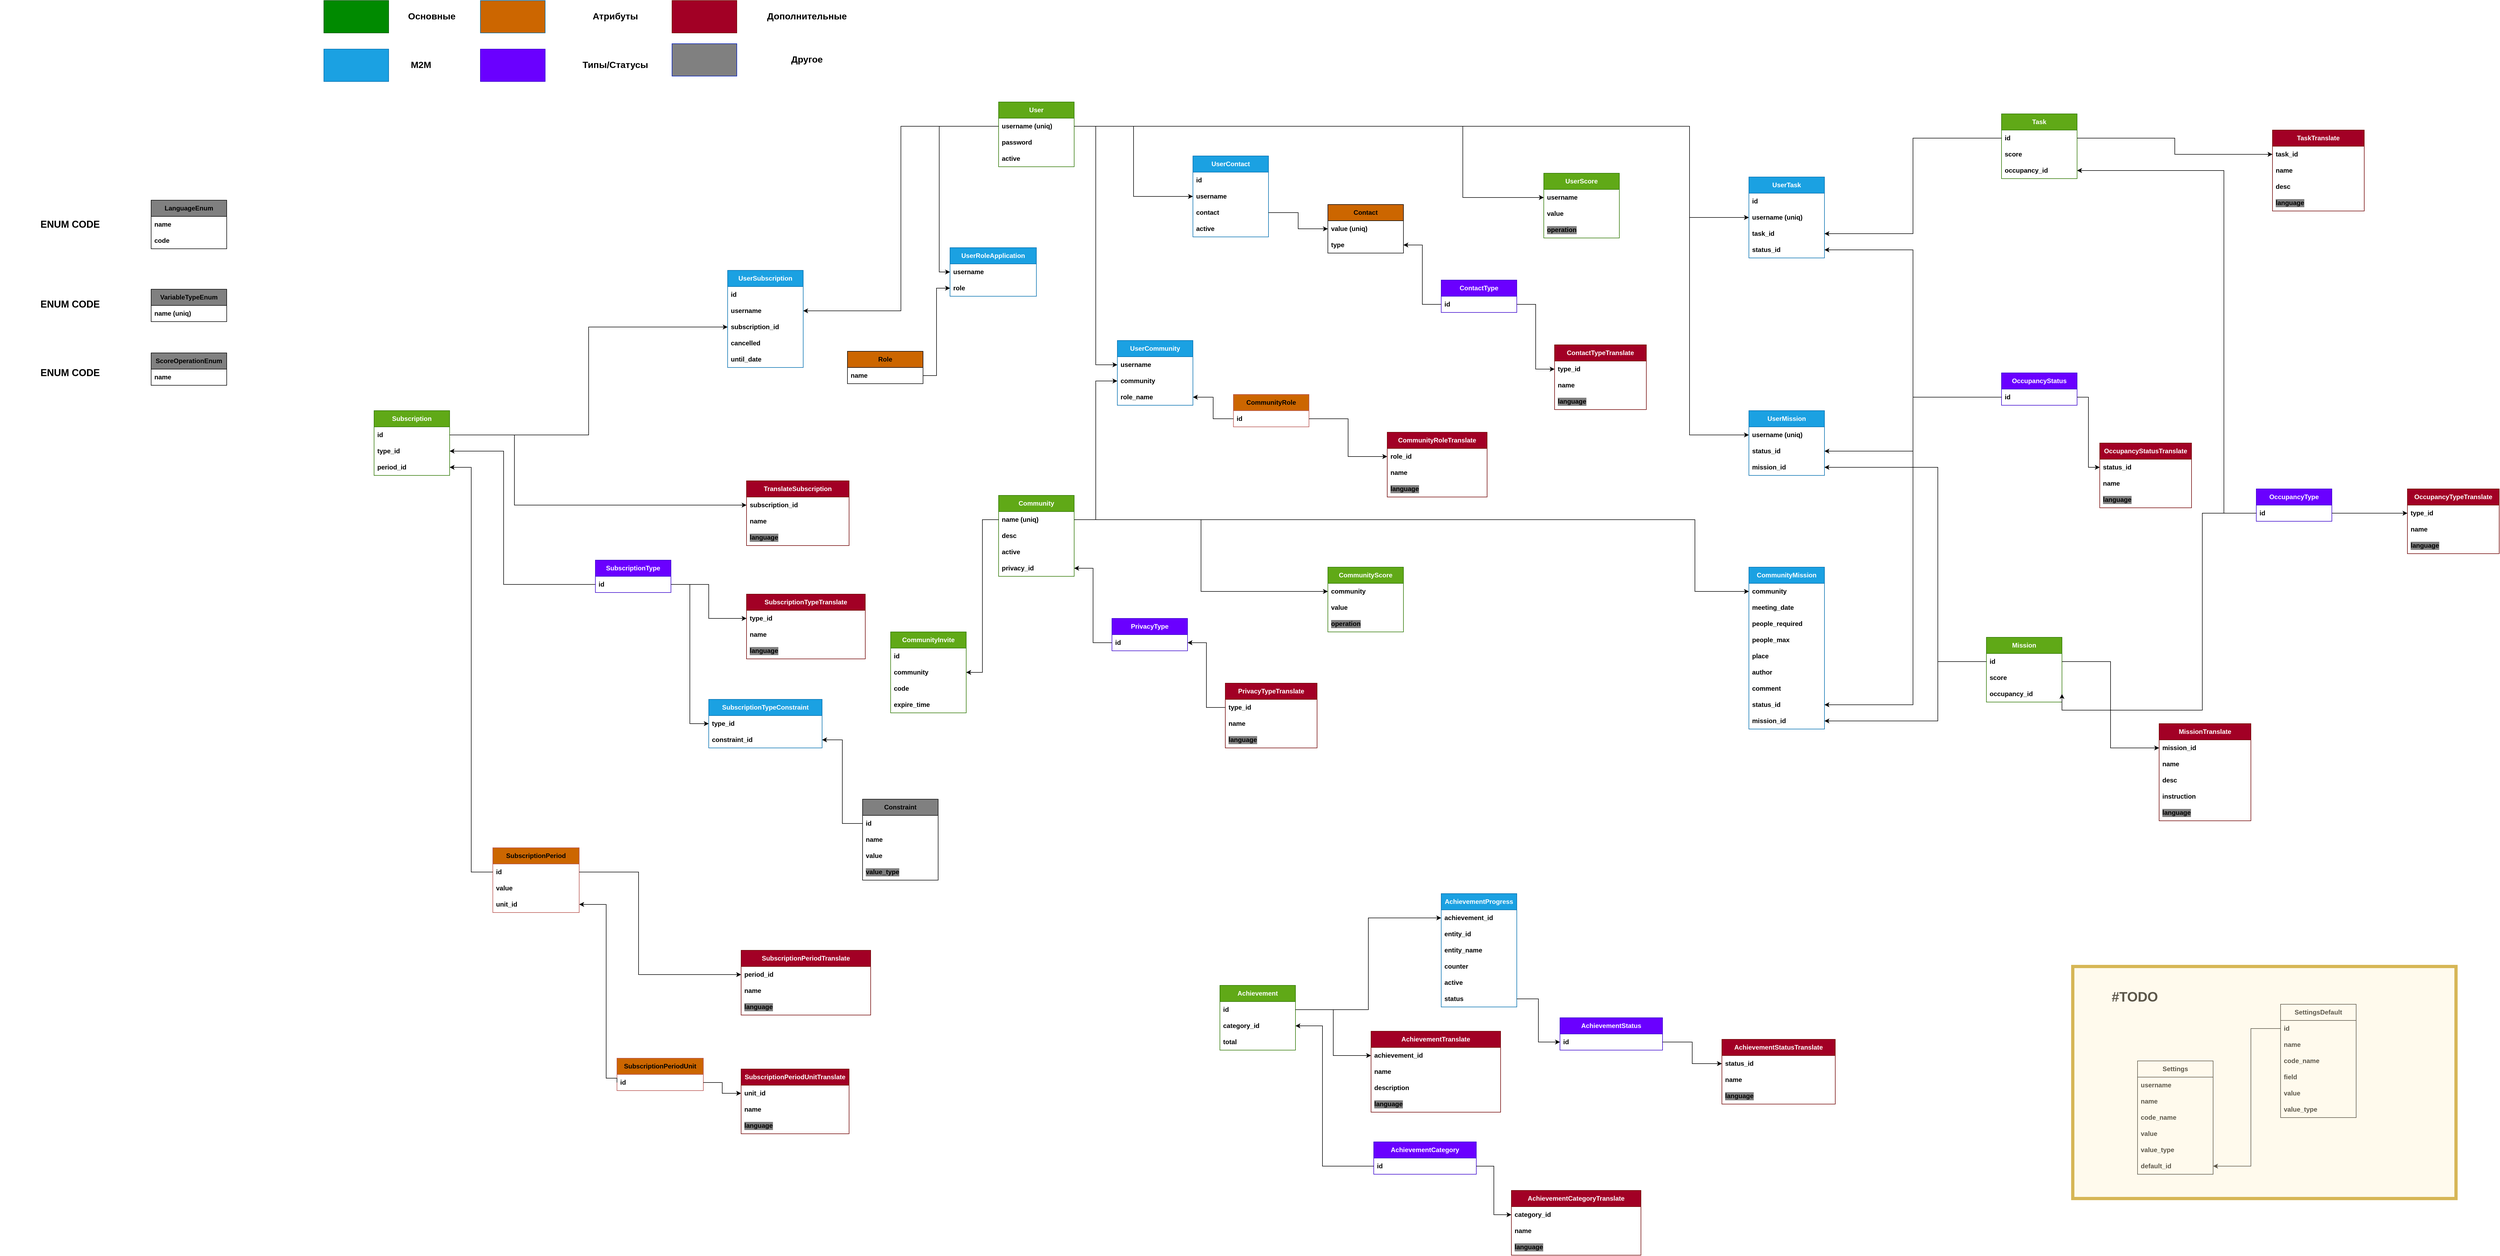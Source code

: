 <mxfile version="21.2.1" type="device">
  <diagram name="Page-1" id="RSe__ZXpqtk8mkmh32Be">
    <mxGraphModel dx="4143" dy="-270" grid="1" gridSize="10" guides="1" tooltips="1" connect="1" arrows="1" fold="1" page="1" pageScale="1" pageWidth="850" pageHeight="1100" background="#ffffff" math="0" shadow="0">
      <root>
        <mxCell id="0" />
        <mxCell id="1" parent="0" />
        <mxCell id="CYJdQT4moQr0rRixmIhI-85" style="edgeStyle=orthogonalEdgeStyle;rounded=0;orthogonalLoop=1;jettySize=auto;html=1;exitX=1;exitY=0.5;exitDx=0;exitDy=0;entryX=0;entryY=0.5;entryDx=0;entryDy=0;" parent="1" edge="1">
          <mxGeometry relative="1" as="geometry">
            <mxPoint x="-700" y="235" as="targetPoint" />
          </mxGeometry>
        </mxCell>
        <mxCell id="CYJdQT4moQr0rRixmIhI-89" style="edgeStyle=orthogonalEdgeStyle;rounded=0;orthogonalLoop=1;jettySize=auto;html=1;exitX=1;exitY=0.5;exitDx=0;exitDy=0;entryX=0;entryY=0.5;entryDx=0;entryDy=0;" parent="1" edge="1">
          <mxGeometry relative="1" as="geometry">
            <mxPoint x="-380" y="175" as="targetPoint" />
          </mxGeometry>
        </mxCell>
        <mxCell id="CYJdQT4moQr0rRixmIhI-93" style="edgeStyle=orthogonalEdgeStyle;rounded=0;orthogonalLoop=1;jettySize=auto;html=1;exitX=1;exitY=0.5;exitDx=0;exitDy=0;entryX=0;entryY=0.5;entryDx=0;entryDy=0;" parent="1" edge="1">
          <mxGeometry relative="1" as="geometry">
            <mxPoint x="-160" y="175" as="targetPoint" />
          </mxGeometry>
        </mxCell>
        <mxCell id="CYJdQT4moQr0rRixmIhI-207" style="edgeStyle=orthogonalEdgeStyle;rounded=0;orthogonalLoop=1;jettySize=auto;html=1;exitX=0;exitY=0.5;exitDx=0;exitDy=0;entryX=1;entryY=0.5;entryDx=0;entryDy=0;" parent="1" edge="1">
          <mxGeometry relative="1" as="geometry">
            <mxPoint x="170" y="-135" as="targetPoint" />
          </mxGeometry>
        </mxCell>
        <mxCell id="CYJdQT4moQr0rRixmIhI-213" style="edgeStyle=orthogonalEdgeStyle;rounded=0;orthogonalLoop=1;jettySize=auto;html=1;exitX=0;exitY=0.5;exitDx=0;exitDy=0;" parent="1" edge="1">
          <mxGeometry relative="1" as="geometry">
            <mxPoint x="-40" y="-150" as="targetPoint" />
          </mxGeometry>
        </mxCell>
        <mxCell id="aRL5SzS7nT0Ag3SW9-k3-34" style="edgeStyle=orthogonalEdgeStyle;rounded=0;orthogonalLoop=1;jettySize=auto;html=1;exitX=0;exitY=0.5;exitDx=0;exitDy=0;entryX=0;entryY=0.5;entryDx=0;entryDy=0;" parent="1" edge="1">
          <mxGeometry relative="1" as="geometry">
            <Array as="points">
              <mxPoint x="-640" y="115" />
              <mxPoint x="-640" y="-495" />
            </Array>
            <mxPoint x="-380" y="115" as="sourcePoint" />
          </mxGeometry>
        </mxCell>
        <mxCell id="aRL5SzS7nT0Ag3SW9-k3-45" style="edgeStyle=orthogonalEdgeStyle;rounded=0;orthogonalLoop=1;jettySize=auto;html=1;exitX=1;exitY=0.5;exitDx=0;exitDy=0;entryX=0;entryY=0.5;entryDx=0;entryDy=0;" parent="1" edge="1">
          <mxGeometry relative="1" as="geometry">
            <mxPoint x="-920" y="275" as="targetPoint" />
          </mxGeometry>
        </mxCell>
        <mxCell id="Ccd-t8RiWaJdXyewYb54-1" value="User" style="swimlane;fontStyle=1;childLayout=stackLayout;horizontal=1;startSize=30;horizontalStack=0;resizeParent=1;resizeParentMax=0;resizeLast=0;collapsible=1;marginBottom=0;whiteSpace=wrap;html=1;fillColor=#60a917;strokeColor=#2D7600;fontColor=#ffffff;" parent="1" vertex="1">
          <mxGeometry x="-270" y="1398" width="140" height="120" as="geometry" />
        </mxCell>
        <mxCell id="Ccd-t8RiWaJdXyewYb54-2" value="username (uniq)" style="text;strokeColor=none;fillColor=none;align=left;verticalAlign=middle;spacingLeft=4;spacingRight=4;overflow=hidden;points=[[0,0.5],[1,0.5]];portConstraint=eastwest;rotatable=0;whiteSpace=wrap;html=1;fontStyle=1" parent="Ccd-t8RiWaJdXyewYb54-1" vertex="1">
          <mxGeometry y="30" width="140" height="30" as="geometry" />
        </mxCell>
        <mxCell id="Ccd-t8RiWaJdXyewYb54-3" value="password" style="text;strokeColor=none;fillColor=none;align=left;verticalAlign=middle;spacingLeft=4;spacingRight=4;overflow=hidden;points=[[0,0.5],[1,0.5]];portConstraint=eastwest;rotatable=0;whiteSpace=wrap;html=1;fontStyle=1" parent="Ccd-t8RiWaJdXyewYb54-1" vertex="1">
          <mxGeometry y="60" width="140" height="30" as="geometry" />
        </mxCell>
        <mxCell id="Ccd-t8RiWaJdXyewYb54-4" value="active" style="text;strokeColor=none;fillColor=none;align=left;verticalAlign=middle;spacingLeft=4;spacingRight=4;overflow=hidden;points=[[0,0.5],[1,0.5]];portConstraint=eastwest;rotatable=0;whiteSpace=wrap;html=1;fontStyle=1" parent="Ccd-t8RiWaJdXyewYb54-1" vertex="1">
          <mxGeometry y="90" width="140" height="30" as="geometry" />
        </mxCell>
        <mxCell id="Ccd-t8RiWaJdXyewYb54-6" value="Community" style="swimlane;fontStyle=1;childLayout=stackLayout;horizontal=1;startSize=30;horizontalStack=0;resizeParent=1;resizeParentMax=0;resizeLast=0;collapsible=1;marginBottom=0;whiteSpace=wrap;html=1;fillColor=#60a917;fontColor=#ffffff;strokeColor=#2D7600;" parent="1" vertex="1">
          <mxGeometry x="-270" y="2127" width="140" height="150" as="geometry" />
        </mxCell>
        <mxCell id="Ccd-t8RiWaJdXyewYb54-7" value="name (uniq)" style="text;strokeColor=none;fillColor=none;align=left;verticalAlign=middle;spacingLeft=4;spacingRight=4;overflow=hidden;points=[[0,0.5],[1,0.5]];portConstraint=eastwest;rotatable=0;whiteSpace=wrap;html=1;fontStyle=1" parent="Ccd-t8RiWaJdXyewYb54-6" vertex="1">
          <mxGeometry y="30" width="140" height="30" as="geometry" />
        </mxCell>
        <mxCell id="Ccd-t8RiWaJdXyewYb54-8" value="desc" style="text;strokeColor=none;fillColor=none;align=left;verticalAlign=middle;spacingLeft=4;spacingRight=4;overflow=hidden;points=[[0,0.5],[1,0.5]];portConstraint=eastwest;rotatable=0;whiteSpace=wrap;html=1;fontStyle=1" parent="Ccd-t8RiWaJdXyewYb54-6" vertex="1">
          <mxGeometry y="60" width="140" height="30" as="geometry" />
        </mxCell>
        <mxCell id="Ccd-t8RiWaJdXyewYb54-9" value="active" style="text;strokeColor=none;fillColor=none;align=left;verticalAlign=middle;spacingLeft=4;spacingRight=4;overflow=hidden;points=[[0,0.5],[1,0.5]];portConstraint=eastwest;rotatable=0;whiteSpace=wrap;html=1;fontStyle=1" parent="Ccd-t8RiWaJdXyewYb54-6" vertex="1">
          <mxGeometry y="90" width="140" height="30" as="geometry" />
        </mxCell>
        <mxCell id="Ccd-t8RiWaJdXyewYb54-10" value="&lt;span style=&quot;&quot;&gt;privacy_id&lt;/span&gt;" style="text;strokeColor=none;fillColor=none;align=left;verticalAlign=middle;spacingLeft=4;spacingRight=4;overflow=hidden;points=[[0,0.5],[1,0.5]];portConstraint=eastwest;rotatable=0;whiteSpace=wrap;html=1;labelBackgroundColor=none;fontStyle=1" parent="Ccd-t8RiWaJdXyewYb54-6" vertex="1">
          <mxGeometry y="120" width="140" height="30" as="geometry" />
        </mxCell>
        <mxCell id="Ccd-t8RiWaJdXyewYb54-12" value="Task" style="swimlane;fontStyle=1;childLayout=stackLayout;horizontal=1;startSize=30;horizontalStack=0;resizeParent=1;resizeParentMax=0;resizeLast=0;collapsible=1;marginBottom=0;whiteSpace=wrap;html=1;fillColor=#60a917;fontColor=#ffffff;strokeColor=#2D7600;" parent="1" vertex="1">
          <mxGeometry x="1588" y="1420" width="140" height="120" as="geometry" />
        </mxCell>
        <mxCell id="Ccd-t8RiWaJdXyewYb54-13" value="id" style="text;strokeColor=none;fillColor=none;align=left;verticalAlign=middle;spacingLeft=4;spacingRight=4;overflow=hidden;points=[[0,0.5],[1,0.5]];portConstraint=eastwest;rotatable=0;whiteSpace=wrap;html=1;fontStyle=1" parent="Ccd-t8RiWaJdXyewYb54-12" vertex="1">
          <mxGeometry y="30" width="140" height="30" as="geometry" />
        </mxCell>
        <mxCell id="Ccd-t8RiWaJdXyewYb54-14" value="score" style="text;strokeColor=none;fillColor=none;align=left;verticalAlign=middle;spacingLeft=4;spacingRight=4;overflow=hidden;points=[[0,0.5],[1,0.5]];portConstraint=eastwest;rotatable=0;whiteSpace=wrap;html=1;fontStyle=1" parent="Ccd-t8RiWaJdXyewYb54-12" vertex="1">
          <mxGeometry y="60" width="140" height="30" as="geometry" />
        </mxCell>
        <mxCell id="Ccd-t8RiWaJdXyewYb54-15" value="occupancy_id" style="text;strokeColor=none;fillColor=none;align=left;verticalAlign=middle;spacingLeft=4;spacingRight=4;overflow=hidden;points=[[0,0.5],[1,0.5]];portConstraint=eastwest;rotatable=0;whiteSpace=wrap;html=1;fontStyle=1" parent="Ccd-t8RiWaJdXyewYb54-12" vertex="1">
          <mxGeometry y="90" width="140" height="30" as="geometry" />
        </mxCell>
        <mxCell id="Ccd-t8RiWaJdXyewYb54-16" value="Mission" style="swimlane;fontStyle=1;childLayout=stackLayout;horizontal=1;startSize=30;horizontalStack=0;resizeParent=1;resizeParentMax=0;resizeLast=0;collapsible=1;marginBottom=0;whiteSpace=wrap;html=1;fillColor=#60a917;fontColor=#ffffff;strokeColor=#2D7600;" parent="1" vertex="1">
          <mxGeometry x="1560" y="2390" width="140" height="120" as="geometry" />
        </mxCell>
        <mxCell id="Ccd-t8RiWaJdXyewYb54-17" value="id" style="text;strokeColor=none;fillColor=none;align=left;verticalAlign=middle;spacingLeft=4;spacingRight=4;overflow=hidden;points=[[0,0.5],[1,0.5]];portConstraint=eastwest;rotatable=0;whiteSpace=wrap;html=1;fontStyle=1" parent="Ccd-t8RiWaJdXyewYb54-16" vertex="1">
          <mxGeometry y="30" width="140" height="30" as="geometry" />
        </mxCell>
        <mxCell id="Ccd-t8RiWaJdXyewYb54-19" value="score" style="text;strokeColor=none;fillColor=none;align=left;verticalAlign=middle;spacingLeft=4;spacingRight=4;overflow=hidden;points=[[0,0.5],[1,0.5]];portConstraint=eastwest;rotatable=0;whiteSpace=wrap;html=1;fontStyle=1" parent="Ccd-t8RiWaJdXyewYb54-16" vertex="1">
          <mxGeometry y="60" width="140" height="30" as="geometry" />
        </mxCell>
        <mxCell id="Ccd-t8RiWaJdXyewYb54-20" value="occupancy_id" style="text;strokeColor=none;fillColor=none;align=left;verticalAlign=middle;spacingLeft=4;spacingRight=4;overflow=hidden;points=[[0,0.5],[1,0.5]];portConstraint=eastwest;rotatable=0;whiteSpace=wrap;html=1;fontStyle=1" parent="Ccd-t8RiWaJdXyewYb54-16" vertex="1">
          <mxGeometry y="90" width="140" height="30" as="geometry" />
        </mxCell>
        <mxCell id="Ccd-t8RiWaJdXyewYb54-21" value="UserContact" style="swimlane;fontStyle=1;childLayout=stackLayout;horizontal=1;startSize=30;horizontalStack=0;resizeParent=1;resizeParentMax=0;resizeLast=0;collapsible=1;marginBottom=0;whiteSpace=wrap;html=1;fillColor=#1ba1e2;fontColor=#ffffff;strokeColor=#006EAF;" parent="1" vertex="1">
          <mxGeometry x="90" y="1498" width="140" height="150" as="geometry" />
        </mxCell>
        <mxCell id="Y7gQqJwc6LCX3KNqjmiO-3" value="&lt;b&gt;id&lt;/b&gt;" style="text;strokeColor=none;fillColor=none;align=left;verticalAlign=middle;spacingLeft=4;spacingRight=4;overflow=hidden;points=[[0,0.5],[1,0.5]];portConstraint=eastwest;rotatable=0;whiteSpace=wrap;html=1;" vertex="1" parent="Ccd-t8RiWaJdXyewYb54-21">
          <mxGeometry y="30" width="140" height="30" as="geometry" />
        </mxCell>
        <mxCell id="Ccd-t8RiWaJdXyewYb54-23" value="username" style="text;strokeColor=none;fillColor=none;align=left;verticalAlign=middle;spacingLeft=4;spacingRight=4;overflow=hidden;points=[[0,0.5],[1,0.5]];portConstraint=eastwest;rotatable=0;whiteSpace=wrap;html=1;fontStyle=1" parent="Ccd-t8RiWaJdXyewYb54-21" vertex="1">
          <mxGeometry y="60" width="140" height="30" as="geometry" />
        </mxCell>
        <mxCell id="Ccd-t8RiWaJdXyewYb54-22" value="contact" style="text;strokeColor=none;fillColor=none;align=left;verticalAlign=middle;spacingLeft=4;spacingRight=4;overflow=hidden;points=[[0,0.5],[1,0.5]];portConstraint=eastwest;rotatable=0;whiteSpace=wrap;html=1;fontStyle=1" parent="Ccd-t8RiWaJdXyewYb54-21" vertex="1">
          <mxGeometry y="90" width="140" height="30" as="geometry" />
        </mxCell>
        <mxCell id="Ccd-t8RiWaJdXyewYb54-24" value="active" style="text;strokeColor=none;fillColor=none;align=left;verticalAlign=middle;spacingLeft=4;spacingRight=4;overflow=hidden;points=[[0,0.5],[1,0.5]];portConstraint=eastwest;rotatable=0;whiteSpace=wrap;html=1;fontStyle=1" parent="Ccd-t8RiWaJdXyewYb54-21" vertex="1">
          <mxGeometry y="120" width="140" height="30" as="geometry" />
        </mxCell>
        <mxCell id="Ccd-t8RiWaJdXyewYb54-25" value="Contact" style="swimlane;fontStyle=1;childLayout=stackLayout;horizontal=1;startSize=30;horizontalStack=0;resizeParent=1;resizeParentMax=0;resizeLast=0;collapsible=1;marginBottom=0;whiteSpace=wrap;html=1;fillColor=#CC6600;" parent="1" vertex="1">
          <mxGeometry x="340" y="1588" width="140" height="90" as="geometry" />
        </mxCell>
        <mxCell id="Ccd-t8RiWaJdXyewYb54-26" value="value (uniq)" style="text;strokeColor=none;fillColor=none;align=left;verticalAlign=middle;spacingLeft=4;spacingRight=4;overflow=hidden;points=[[0,0.5],[1,0.5]];portConstraint=eastwest;rotatable=0;whiteSpace=wrap;html=1;fontStyle=1" parent="Ccd-t8RiWaJdXyewYb54-25" vertex="1">
          <mxGeometry y="30" width="140" height="30" as="geometry" />
        </mxCell>
        <mxCell id="Ccd-t8RiWaJdXyewYb54-27" value="type" style="text;strokeColor=none;fillColor=none;align=left;verticalAlign=middle;spacingLeft=4;spacingRight=4;overflow=hidden;points=[[0,0.5],[1,0.5]];portConstraint=eastwest;rotatable=0;whiteSpace=wrap;html=1;fontStyle=1" parent="Ccd-t8RiWaJdXyewYb54-25" vertex="1">
          <mxGeometry y="60" width="140" height="30" as="geometry" />
        </mxCell>
        <mxCell id="Ccd-t8RiWaJdXyewYb54-28" value="ContactType" style="swimlane;fontStyle=1;childLayout=stackLayout;horizontal=1;startSize=30;horizontalStack=0;resizeParent=1;resizeParentMax=0;resizeLast=0;collapsible=1;marginBottom=0;whiteSpace=wrap;html=1;fillColor=#6a00ff;fontColor=#ffffff;strokeColor=#3700CC;" parent="1" vertex="1">
          <mxGeometry x="550" y="1728" width="140" height="60" as="geometry" />
        </mxCell>
        <mxCell id="Ccd-t8RiWaJdXyewYb54-29" value="id" style="text;align=left;verticalAlign=middle;spacingLeft=4;spacingRight=4;overflow=hidden;points=[[0,0.5],[1,0.5]];portConstraint=eastwest;rotatable=0;whiteSpace=wrap;html=1;fontStyle=1" parent="Ccd-t8RiWaJdXyewYb54-28" vertex="1">
          <mxGeometry y="30" width="140" height="30" as="geometry" />
        </mxCell>
        <mxCell id="Ccd-t8RiWaJdXyewYb54-32" value="" style="rounded=0;whiteSpace=wrap;html=1;fillColor=#008a00;fontColor=#ffffff;strokeColor=#005700;fontStyle=1" parent="1" vertex="1">
          <mxGeometry x="-1520" y="1210" width="120" height="60" as="geometry" />
        </mxCell>
        <mxCell id="Ccd-t8RiWaJdXyewYb54-33" value="&lt;font style=&quot;font-size: 17px;&quot;&gt;&lt;span&gt;Основные&lt;/span&gt;&lt;/font&gt;" style="text;html=1;strokeColor=none;fillColor=none;align=center;verticalAlign=middle;whiteSpace=wrap;rounded=0;fontStyle=1" parent="1" vertex="1">
          <mxGeometry x="-1350" y="1225" width="60" height="30" as="geometry" />
        </mxCell>
        <mxCell id="Ccd-t8RiWaJdXyewYb54-34" value="" style="rounded=0;whiteSpace=wrap;html=1;fillColor=#1ba1e2;fontColor=#ffffff;strokeColor=#006EAF;fontStyle=1" parent="1" vertex="1">
          <mxGeometry x="-1520" y="1300" width="120" height="60" as="geometry" />
        </mxCell>
        <mxCell id="Ccd-t8RiWaJdXyewYb54-35" value="&lt;span style=&quot;font-size: 17px;&quot;&gt;&lt;span&gt;M2M&lt;/span&gt;&lt;/span&gt;" style="text;html=1;strokeColor=none;fillColor=none;align=center;verticalAlign=middle;whiteSpace=wrap;rounded=0;fontStyle=1" parent="1" vertex="1">
          <mxGeometry x="-1370" y="1315" width="60" height="30" as="geometry" />
        </mxCell>
        <mxCell id="Ccd-t8RiWaJdXyewYb54-36" style="edgeStyle=orthogonalEdgeStyle;rounded=0;orthogonalLoop=1;jettySize=auto;html=1;exitX=1;exitY=0.5;exitDx=0;exitDy=0;entryX=0;entryY=0.5;entryDx=0;entryDy=0;fontStyle=1" parent="1" source="Ccd-t8RiWaJdXyewYb54-2" target="Ccd-t8RiWaJdXyewYb54-23" edge="1">
          <mxGeometry relative="1" as="geometry" />
        </mxCell>
        <mxCell id="Ccd-t8RiWaJdXyewYb54-37" style="edgeStyle=orthogonalEdgeStyle;rounded=0;orthogonalLoop=1;jettySize=auto;html=1;exitX=1;exitY=0.5;exitDx=0;exitDy=0;entryX=0;entryY=0.5;entryDx=0;entryDy=0;fontStyle=1" parent="1" source="Ccd-t8RiWaJdXyewYb54-22" target="Ccd-t8RiWaJdXyewYb54-26" edge="1">
          <mxGeometry relative="1" as="geometry" />
        </mxCell>
        <mxCell id="Ccd-t8RiWaJdXyewYb54-38" value="" style="rounded=0;whiteSpace=wrap;html=1;fillColor=#CC6600;fontColor=#ffffff;strokeColor=#006EAF;fontStyle=1" parent="1" vertex="1">
          <mxGeometry x="-1230" y="1210" width="120" height="60" as="geometry" />
        </mxCell>
        <mxCell id="Ccd-t8RiWaJdXyewYb54-39" value="&lt;span style=&quot;font-size: 17px;&quot;&gt;&lt;span&gt;Атрибуты&lt;/span&gt;&lt;/span&gt;" style="text;html=1;strokeColor=none;fillColor=none;align=center;verticalAlign=middle;whiteSpace=wrap;rounded=0;fontStyle=1" parent="1" vertex="1">
          <mxGeometry x="-1070" y="1225" width="180" height="30" as="geometry" />
        </mxCell>
        <mxCell id="Ccd-t8RiWaJdXyewYb54-40" value="" style="rounded=0;whiteSpace=wrap;html=1;fillColor=#6a00ff;fontColor=#ffffff;strokeColor=#3700CC;fontStyle=1" parent="1" vertex="1">
          <mxGeometry x="-1230" y="1300" width="120" height="60" as="geometry" />
        </mxCell>
        <mxCell id="Ccd-t8RiWaJdXyewYb54-41" value="&lt;span style=&quot;font-size: 17px;&quot;&gt;&lt;span&gt;Типы/Статусы&lt;/span&gt;&lt;/span&gt;" style="text;html=1;strokeColor=none;fillColor=none;align=center;verticalAlign=middle;whiteSpace=wrap;rounded=0;fontStyle=1" parent="1" vertex="1">
          <mxGeometry x="-1070" y="1315" width="180" height="30" as="geometry" />
        </mxCell>
        <mxCell id="Ccd-t8RiWaJdXyewYb54-43" style="edgeStyle=orthogonalEdgeStyle;rounded=0;orthogonalLoop=1;jettySize=auto;html=1;exitX=0;exitY=0.5;exitDx=0;exitDy=0;entryX=1;entryY=0.5;entryDx=0;entryDy=0;fontStyle=1" parent="1" source="Ccd-t8RiWaJdXyewYb54-29" target="Ccd-t8RiWaJdXyewYb54-27" edge="1">
          <mxGeometry relative="1" as="geometry" />
        </mxCell>
        <mxCell id="Ccd-t8RiWaJdXyewYb54-44" value="" style="rounded=0;whiteSpace=wrap;html=1;fillColor=#a20025;fontColor=#ffffff;strokeColor=#6F0000;fontStyle=1" parent="1" vertex="1">
          <mxGeometry x="-875" y="1210" width="120" height="60" as="geometry" />
        </mxCell>
        <mxCell id="Ccd-t8RiWaJdXyewYb54-45" value="&lt;span style=&quot;font-size: 17px;&quot;&gt;&lt;span&gt;Дополнительные&lt;/span&gt;&lt;/span&gt;" style="text;html=1;strokeColor=none;fillColor=none;align=center;verticalAlign=middle;whiteSpace=wrap;rounded=0;fontStyle=1" parent="1" vertex="1">
          <mxGeometry x="-715" y="1225" width="180" height="30" as="geometry" />
        </mxCell>
        <mxCell id="Ccd-t8RiWaJdXyewYb54-46" value="ContactTypeTranslate" style="swimlane;fontStyle=1;childLayout=stackLayout;horizontal=1;startSize=30;horizontalStack=0;resizeParent=1;resizeParentMax=0;resizeLast=0;collapsible=1;marginBottom=0;whiteSpace=wrap;html=1;fillColor=#a20025;fontColor=#ffffff;strokeColor=#6F0000;" parent="1" vertex="1">
          <mxGeometry x="760" y="1848" width="170" height="120" as="geometry" />
        </mxCell>
        <mxCell id="Ccd-t8RiWaJdXyewYb54-47" value="type_id" style="text;strokeColor=none;fillColor=none;align=left;verticalAlign=middle;spacingLeft=4;spacingRight=4;overflow=hidden;points=[[0,0.5],[1,0.5]];portConstraint=eastwest;rotatable=0;whiteSpace=wrap;html=1;fontStyle=1" parent="Ccd-t8RiWaJdXyewYb54-46" vertex="1">
          <mxGeometry y="30" width="170" height="30" as="geometry" />
        </mxCell>
        <mxCell id="Ccd-t8RiWaJdXyewYb54-48" value="name" style="text;strokeColor=none;fillColor=none;align=left;verticalAlign=middle;spacingLeft=4;spacingRight=4;overflow=hidden;points=[[0,0.5],[1,0.5]];portConstraint=eastwest;rotatable=0;whiteSpace=wrap;html=1;fontStyle=1" parent="Ccd-t8RiWaJdXyewYb54-46" vertex="1">
          <mxGeometry y="60" width="170" height="30" as="geometry" />
        </mxCell>
        <mxCell id="Ccd-t8RiWaJdXyewYb54-49" value="language" style="text;strokeColor=none;fillColor=none;align=left;verticalAlign=middle;spacingLeft=4;spacingRight=4;overflow=hidden;points=[[0,0.5],[1,0.5]];portConstraint=eastwest;rotatable=0;whiteSpace=wrap;html=1;labelBackgroundColor=#808080;fontStyle=1" parent="Ccd-t8RiWaJdXyewYb54-46" vertex="1">
          <mxGeometry y="90" width="170" height="30" as="geometry" />
        </mxCell>
        <mxCell id="Ccd-t8RiWaJdXyewYb54-53" value="" style="rounded=0;whiteSpace=wrap;html=1;fillColor=#808080;fontColor=#ffffff;strokeColor=#001DBC;fontStyle=1" parent="1" vertex="1">
          <mxGeometry x="-875" y="1290" width="120" height="60" as="geometry" />
        </mxCell>
        <mxCell id="Ccd-t8RiWaJdXyewYb54-54" value="&lt;span style=&quot;font-size: 17px;&quot;&gt;&lt;span&gt;Другое&lt;/span&gt;&lt;/span&gt;" style="text;html=1;strokeColor=none;fillColor=none;align=center;verticalAlign=middle;whiteSpace=wrap;rounded=0;fontStyle=1" parent="1" vertex="1">
          <mxGeometry x="-715" y="1305" width="180" height="30" as="geometry" />
        </mxCell>
        <mxCell id="Ccd-t8RiWaJdXyewYb54-56" value="LanguageEnum" style="swimlane;fontStyle=1;childLayout=stackLayout;horizontal=1;startSize=30;horizontalStack=0;resizeParent=1;resizeParentMax=0;resizeLast=0;collapsible=1;marginBottom=0;whiteSpace=wrap;html=1;fillColor=#808080;" parent="1" vertex="1">
          <mxGeometry x="-1840" y="1580" width="140" height="90" as="geometry" />
        </mxCell>
        <mxCell id="Ccd-t8RiWaJdXyewYb54-57" value="name" style="text;strokeColor=none;fillColor=none;align=left;verticalAlign=middle;spacingLeft=4;spacingRight=4;overflow=hidden;points=[[0,0.5],[1,0.5]];portConstraint=eastwest;rotatable=0;whiteSpace=wrap;html=1;fontStyle=1" parent="Ccd-t8RiWaJdXyewYb54-56" vertex="1">
          <mxGeometry y="30" width="140" height="30" as="geometry" />
        </mxCell>
        <mxCell id="Ccd-t8RiWaJdXyewYb54-58" value="code" style="text;strokeColor=none;fillColor=none;align=left;verticalAlign=middle;spacingLeft=4;spacingRight=4;overflow=hidden;points=[[0,0.5],[1,0.5]];portConstraint=eastwest;rotatable=0;whiteSpace=wrap;html=1;fontStyle=1" parent="Ccd-t8RiWaJdXyewYb54-56" vertex="1">
          <mxGeometry y="60" width="140" height="30" as="geometry" />
        </mxCell>
        <mxCell id="Ccd-t8RiWaJdXyewYb54-64" value="Subscription" style="swimlane;fontStyle=1;childLayout=stackLayout;horizontal=1;startSize=30;horizontalStack=0;resizeParent=1;resizeParentMax=0;resizeLast=0;collapsible=1;marginBottom=0;whiteSpace=wrap;html=1;fillColor=#60a917;strokeColor=#2D7600;fontColor=#ffffff;" parent="1" vertex="1">
          <mxGeometry x="-1427" y="1970" width="140" height="120" as="geometry" />
        </mxCell>
        <mxCell id="Ccd-t8RiWaJdXyewYb54-65" value="id" style="text;strokeColor=none;fillColor=none;align=left;verticalAlign=middle;spacingLeft=4;spacingRight=4;overflow=hidden;points=[[0,0.5],[1,0.5]];portConstraint=eastwest;rotatable=0;whiteSpace=wrap;html=1;fontStyle=1" parent="Ccd-t8RiWaJdXyewYb54-64" vertex="1">
          <mxGeometry y="30" width="140" height="30" as="geometry" />
        </mxCell>
        <mxCell id="Ccd-t8RiWaJdXyewYb54-66" value="type_id" style="text;strokeColor=none;fillColor=none;align=left;verticalAlign=middle;spacingLeft=4;spacingRight=4;overflow=hidden;points=[[0,0.5],[1,0.5]];portConstraint=eastwest;rotatable=0;whiteSpace=wrap;html=1;fontStyle=1" parent="Ccd-t8RiWaJdXyewYb54-64" vertex="1">
          <mxGeometry y="60" width="140" height="30" as="geometry" />
        </mxCell>
        <mxCell id="Ccd-t8RiWaJdXyewYb54-67" value="period_id" style="text;strokeColor=none;fillColor=none;align=left;verticalAlign=middle;spacingLeft=4;spacingRight=4;overflow=hidden;points=[[0,0.5],[1,0.5]];portConstraint=eastwest;rotatable=0;whiteSpace=wrap;html=1;fontStyle=1" parent="Ccd-t8RiWaJdXyewYb54-64" vertex="1">
          <mxGeometry y="90" width="140" height="30" as="geometry" />
        </mxCell>
        <mxCell id="Ccd-t8RiWaJdXyewYb54-68" value="SubscriptionPeriodUnit" style="swimlane;fontStyle=1;childLayout=stackLayout;horizontal=1;startSize=30;horizontalStack=0;resizeParent=1;resizeParentMax=0;resizeLast=0;collapsible=1;marginBottom=0;whiteSpace=wrap;html=1;fillColor=#CC6600;strokeColor=#b85450;" parent="1" vertex="1">
          <mxGeometry x="-977" y="3170" width="160" height="60" as="geometry" />
        </mxCell>
        <mxCell id="Ccd-t8RiWaJdXyewYb54-69" value="id" style="text;strokeColor=none;fillColor=none;align=left;verticalAlign=middle;spacingLeft=4;spacingRight=4;overflow=hidden;points=[[0,0.5],[1,0.5]];portConstraint=eastwest;rotatable=0;whiteSpace=wrap;html=1;fontStyle=1" parent="Ccd-t8RiWaJdXyewYb54-68" vertex="1">
          <mxGeometry y="30" width="160" height="30" as="geometry" />
        </mxCell>
        <mxCell id="Ccd-t8RiWaJdXyewYb54-70" value="SubscriptionPeriod" style="swimlane;fontStyle=1;childLayout=stackLayout;horizontal=1;startSize=30;horizontalStack=0;resizeParent=1;resizeParentMax=0;resizeLast=0;collapsible=1;marginBottom=0;whiteSpace=wrap;html=1;fillColor=#CC6600;strokeColor=#b85450;" parent="1" vertex="1">
          <mxGeometry x="-1207" y="2780" width="160" height="120" as="geometry" />
        </mxCell>
        <mxCell id="Ccd-t8RiWaJdXyewYb54-71" value="id" style="text;strokeColor=none;fillColor=none;align=left;verticalAlign=middle;spacingLeft=4;spacingRight=4;overflow=hidden;points=[[0,0.5],[1,0.5]];portConstraint=eastwest;rotatable=0;whiteSpace=wrap;html=1;fontStyle=1" parent="Ccd-t8RiWaJdXyewYb54-70" vertex="1">
          <mxGeometry y="30" width="160" height="30" as="geometry" />
        </mxCell>
        <mxCell id="Ccd-t8RiWaJdXyewYb54-72" value="value" style="text;strokeColor=none;fillColor=none;align=left;verticalAlign=middle;spacingLeft=4;spacingRight=4;overflow=hidden;points=[[0,0.5],[1,0.5]];portConstraint=eastwest;rotatable=0;whiteSpace=wrap;html=1;fontStyle=1" parent="Ccd-t8RiWaJdXyewYb54-70" vertex="1">
          <mxGeometry y="60" width="160" height="30" as="geometry" />
        </mxCell>
        <mxCell id="Ccd-t8RiWaJdXyewYb54-73" value="unit_id" style="text;strokeColor=none;fillColor=none;align=left;verticalAlign=middle;spacingLeft=4;spacingRight=4;overflow=hidden;points=[[0,0.5],[1,0.5]];portConstraint=eastwest;rotatable=0;whiteSpace=wrap;html=1;fontStyle=1" parent="Ccd-t8RiWaJdXyewYb54-70" vertex="1">
          <mxGeometry y="90" width="160" height="30" as="geometry" />
        </mxCell>
        <mxCell id="Ccd-t8RiWaJdXyewYb54-74" value="UserSubscription" style="swimlane;fontStyle=1;childLayout=stackLayout;horizontal=1;startSize=30;horizontalStack=0;resizeParent=1;resizeParentMax=0;resizeLast=0;collapsible=1;marginBottom=0;whiteSpace=wrap;html=1;fillColor=#1ba1e2;fontColor=#ffffff;strokeColor=#006EAF;" parent="1" vertex="1">
          <mxGeometry x="-772" y="1710" width="140" height="180" as="geometry" />
        </mxCell>
        <mxCell id="Y7gQqJwc6LCX3KNqjmiO-2" value="&lt;div&gt;&lt;b&gt;id&lt;/b&gt;&lt;/div&gt;" style="text;strokeColor=none;fillColor=none;align=left;verticalAlign=middle;spacingLeft=4;spacingRight=4;overflow=hidden;points=[[0,0.5],[1,0.5]];portConstraint=eastwest;rotatable=0;whiteSpace=wrap;html=1;" vertex="1" parent="Ccd-t8RiWaJdXyewYb54-74">
          <mxGeometry y="30" width="140" height="30" as="geometry" />
        </mxCell>
        <mxCell id="Ccd-t8RiWaJdXyewYb54-75" value="username" style="text;strokeColor=none;fillColor=none;align=left;verticalAlign=middle;spacingLeft=4;spacingRight=4;overflow=hidden;points=[[0,0.5],[1,0.5]];portConstraint=eastwest;rotatable=0;whiteSpace=wrap;html=1;fontStyle=1" parent="Ccd-t8RiWaJdXyewYb54-74" vertex="1">
          <mxGeometry y="60" width="140" height="30" as="geometry" />
        </mxCell>
        <mxCell id="Ccd-t8RiWaJdXyewYb54-76" value="subscription_id" style="text;strokeColor=none;fillColor=none;align=left;verticalAlign=middle;spacingLeft=4;spacingRight=4;overflow=hidden;points=[[0,0.5],[1,0.5]];portConstraint=eastwest;rotatable=0;whiteSpace=wrap;html=1;fontStyle=1" parent="Ccd-t8RiWaJdXyewYb54-74" vertex="1">
          <mxGeometry y="90" width="140" height="30" as="geometry" />
        </mxCell>
        <mxCell id="Ccd-t8RiWaJdXyewYb54-77" value="cancelled" style="text;strokeColor=none;fillColor=none;align=left;verticalAlign=middle;spacingLeft=4;spacingRight=4;overflow=hidden;points=[[0,0.5],[1,0.5]];portConstraint=eastwest;rotatable=0;whiteSpace=wrap;html=1;fontStyle=1" parent="Ccd-t8RiWaJdXyewYb54-74" vertex="1">
          <mxGeometry y="120" width="140" height="30" as="geometry" />
        </mxCell>
        <mxCell id="Ccd-t8RiWaJdXyewYb54-78" value="until_date" style="text;strokeColor=none;fillColor=none;align=left;verticalAlign=middle;spacingLeft=4;spacingRight=4;overflow=hidden;points=[[0,0.5],[1,0.5]];portConstraint=eastwest;rotatable=0;whiteSpace=wrap;html=1;fontStyle=1" parent="Ccd-t8RiWaJdXyewYb54-74" vertex="1">
          <mxGeometry y="150" width="140" height="30" as="geometry" />
        </mxCell>
        <mxCell id="Ccd-t8RiWaJdXyewYb54-79" value="SubscriptionType" style="swimlane;fontStyle=1;childLayout=stackLayout;horizontal=1;startSize=30;horizontalStack=0;resizeParent=1;resizeParentMax=0;resizeLast=0;collapsible=1;marginBottom=0;whiteSpace=wrap;html=1;fillColor=#6a00ff;strokeColor=#3700CC;fontColor=#ffffff;" parent="1" vertex="1">
          <mxGeometry x="-1017" y="2247" width="140" height="60" as="geometry" />
        </mxCell>
        <mxCell id="Ccd-t8RiWaJdXyewYb54-80" value="id" style="text;strokeColor=none;fillColor=none;align=left;verticalAlign=middle;spacingLeft=4;spacingRight=4;overflow=hidden;points=[[0,0.5],[1,0.5]];portConstraint=eastwest;rotatable=0;whiteSpace=wrap;html=1;fontStyle=1" parent="Ccd-t8RiWaJdXyewYb54-79" vertex="1">
          <mxGeometry y="30" width="140" height="30" as="geometry" />
        </mxCell>
        <mxCell id="Ccd-t8RiWaJdXyewYb54-81" value="Constraint" style="swimlane;fontStyle=1;childLayout=stackLayout;horizontal=1;startSize=30;horizontalStack=0;resizeParent=1;resizeParentMax=0;resizeLast=0;collapsible=1;marginBottom=0;whiteSpace=wrap;html=1;fillColor=#808080;" parent="1" vertex="1">
          <mxGeometry x="-522" y="2690" width="140" height="150" as="geometry" />
        </mxCell>
        <mxCell id="Ccd-t8RiWaJdXyewYb54-132" value="id" style="text;strokeColor=none;fillColor=none;align=left;verticalAlign=middle;spacingLeft=4;spacingRight=4;overflow=hidden;points=[[0,0.5],[1,0.5]];portConstraint=eastwest;rotatable=0;whiteSpace=wrap;html=1;fontStyle=1" parent="Ccd-t8RiWaJdXyewYb54-81" vertex="1">
          <mxGeometry y="30" width="140" height="30" as="geometry" />
        </mxCell>
        <mxCell id="Ccd-t8RiWaJdXyewYb54-82" value="name" style="text;strokeColor=none;fillColor=none;align=left;verticalAlign=middle;spacingLeft=4;spacingRight=4;overflow=hidden;points=[[0,0.5],[1,0.5]];portConstraint=eastwest;rotatable=0;whiteSpace=wrap;html=1;fontStyle=1" parent="Ccd-t8RiWaJdXyewYb54-81" vertex="1">
          <mxGeometry y="60" width="140" height="30" as="geometry" />
        </mxCell>
        <mxCell id="Ccd-t8RiWaJdXyewYb54-83" value="value" style="text;strokeColor=none;fillColor=none;align=left;verticalAlign=middle;spacingLeft=4;spacingRight=4;overflow=hidden;points=[[0,0.5],[1,0.5]];portConstraint=eastwest;rotatable=0;whiteSpace=wrap;html=1;fontStyle=1" parent="Ccd-t8RiWaJdXyewYb54-81" vertex="1">
          <mxGeometry y="90" width="140" height="30" as="geometry" />
        </mxCell>
        <mxCell id="Ccd-t8RiWaJdXyewYb54-84" value="value_type" style="text;strokeColor=none;fillColor=none;align=left;verticalAlign=middle;spacingLeft=4;spacingRight=4;overflow=hidden;points=[[0,0.5],[1,0.5]];portConstraint=eastwest;rotatable=0;whiteSpace=wrap;html=1;fontStyle=1;labelBackgroundColor=#808080;" parent="Ccd-t8RiWaJdXyewYb54-81" vertex="1">
          <mxGeometry y="120" width="140" height="30" as="geometry" />
        </mxCell>
        <mxCell id="Ccd-t8RiWaJdXyewYb54-85" value="VariableTypeEnum" style="swimlane;fontStyle=1;childLayout=stackLayout;horizontal=1;startSize=30;horizontalStack=0;resizeParent=1;resizeParentMax=0;resizeLast=0;collapsible=1;marginBottom=0;whiteSpace=wrap;html=1;fillColor=#808080;" parent="1" vertex="1">
          <mxGeometry x="-1840" y="1745" width="140" height="60" as="geometry" />
        </mxCell>
        <mxCell id="Ccd-t8RiWaJdXyewYb54-86" value="name (uniq)" style="text;strokeColor=none;fillColor=none;align=left;verticalAlign=middle;spacingLeft=4;spacingRight=4;overflow=hidden;points=[[0,0.5],[1,0.5]];portConstraint=eastwest;rotatable=0;whiteSpace=wrap;html=1;fontStyle=1" parent="Ccd-t8RiWaJdXyewYb54-85" vertex="1">
          <mxGeometry y="30" width="140" height="30" as="geometry" />
        </mxCell>
        <mxCell id="Ccd-t8RiWaJdXyewYb54-87" value="SubscriptionTypeConstraint" style="swimlane;fontStyle=1;childLayout=stackLayout;horizontal=1;startSize=30;horizontalStack=0;resizeParent=1;resizeParentMax=0;resizeLast=0;collapsible=1;marginBottom=0;whiteSpace=wrap;html=1;fillColor=#1ba1e2;fontColor=#ffffff;strokeColor=#006EAF;" parent="1" vertex="1">
          <mxGeometry x="-807" y="2505" width="210" height="90" as="geometry" />
        </mxCell>
        <mxCell id="Ccd-t8RiWaJdXyewYb54-88" value="type_id" style="text;strokeColor=none;fillColor=none;align=left;verticalAlign=middle;spacingLeft=4;spacingRight=4;overflow=hidden;points=[[0,0.5],[1,0.5]];portConstraint=eastwest;rotatable=0;whiteSpace=wrap;html=1;fontStyle=1" parent="Ccd-t8RiWaJdXyewYb54-87" vertex="1">
          <mxGeometry y="30" width="210" height="30" as="geometry" />
        </mxCell>
        <mxCell id="Ccd-t8RiWaJdXyewYb54-89" value="constraint_id" style="text;strokeColor=none;fillColor=none;align=left;verticalAlign=middle;spacingLeft=4;spacingRight=4;overflow=hidden;points=[[0,0.5],[1,0.5]];portConstraint=eastwest;rotatable=0;whiteSpace=wrap;html=1;fontStyle=1" parent="Ccd-t8RiWaJdXyewYb54-87" vertex="1">
          <mxGeometry y="60" width="210" height="30" as="geometry" />
        </mxCell>
        <mxCell id="Ccd-t8RiWaJdXyewYb54-90" value="SubscriptionTypeTranslate" style="swimlane;fontStyle=1;childLayout=stackLayout;horizontal=1;startSize=30;horizontalStack=0;resizeParent=1;resizeParentMax=0;resizeLast=0;collapsible=1;marginBottom=0;whiteSpace=wrap;html=1;fillColor=#a20025;fontColor=#ffffff;strokeColor=#6F0000;" parent="1" vertex="1">
          <mxGeometry x="-737" y="2310" width="220" height="120" as="geometry" />
        </mxCell>
        <mxCell id="Ccd-t8RiWaJdXyewYb54-91" value="type_id" style="text;strokeColor=none;fillColor=none;align=left;verticalAlign=middle;spacingLeft=4;spacingRight=4;overflow=hidden;points=[[0,0.5],[1,0.5]];portConstraint=eastwest;rotatable=0;whiteSpace=wrap;html=1;fontStyle=1" parent="Ccd-t8RiWaJdXyewYb54-90" vertex="1">
          <mxGeometry y="30" width="220" height="30" as="geometry" />
        </mxCell>
        <mxCell id="Ccd-t8RiWaJdXyewYb54-92" value="name" style="text;strokeColor=none;fillColor=none;align=left;verticalAlign=middle;spacingLeft=4;spacingRight=4;overflow=hidden;points=[[0,0.5],[1,0.5]];portConstraint=eastwest;rotatable=0;whiteSpace=wrap;html=1;fontStyle=1" parent="Ccd-t8RiWaJdXyewYb54-90" vertex="1">
          <mxGeometry y="60" width="220" height="30" as="geometry" />
        </mxCell>
        <mxCell id="Ccd-t8RiWaJdXyewYb54-93" value="language" style="text;strokeColor=none;fillColor=none;align=left;verticalAlign=middle;spacingLeft=4;spacingRight=4;overflow=hidden;points=[[0,0.5],[1,0.5]];portConstraint=eastwest;rotatable=0;whiteSpace=wrap;html=1;labelBackgroundColor=#808080;fontStyle=1" parent="Ccd-t8RiWaJdXyewYb54-90" vertex="1">
          <mxGeometry y="90" width="220" height="30" as="geometry" />
        </mxCell>
        <mxCell id="Ccd-t8RiWaJdXyewYb54-98" value="SubscriptionPeriodTranslate" style="swimlane;fontStyle=1;childLayout=stackLayout;horizontal=1;startSize=30;horizontalStack=0;resizeParent=1;resizeParentMax=0;resizeLast=0;collapsible=1;marginBottom=0;whiteSpace=wrap;html=1;fillColor=#a20025;fontColor=#ffffff;strokeColor=#6F0000;" parent="1" vertex="1">
          <mxGeometry x="-747" y="2970" width="240" height="120" as="geometry" />
        </mxCell>
        <mxCell id="Ccd-t8RiWaJdXyewYb54-99" value="period_id" style="text;strokeColor=none;fillColor=none;align=left;verticalAlign=middle;spacingLeft=4;spacingRight=4;overflow=hidden;points=[[0,0.5],[1,0.5]];portConstraint=eastwest;rotatable=0;whiteSpace=wrap;html=1;fontStyle=1" parent="Ccd-t8RiWaJdXyewYb54-98" vertex="1">
          <mxGeometry y="30" width="240" height="30" as="geometry" />
        </mxCell>
        <mxCell id="Ccd-t8RiWaJdXyewYb54-100" value="name" style="text;strokeColor=none;fillColor=none;align=left;verticalAlign=middle;spacingLeft=4;spacingRight=4;overflow=hidden;points=[[0,0.5],[1,0.5]];portConstraint=eastwest;rotatable=0;whiteSpace=wrap;html=1;fontStyle=1" parent="Ccd-t8RiWaJdXyewYb54-98" vertex="1">
          <mxGeometry y="60" width="240" height="30" as="geometry" />
        </mxCell>
        <mxCell id="Ccd-t8RiWaJdXyewYb54-101" value="language" style="text;strokeColor=none;fillColor=none;align=left;verticalAlign=middle;spacingLeft=4;spacingRight=4;overflow=hidden;points=[[0,0.5],[1,0.5]];portConstraint=eastwest;rotatable=0;whiteSpace=wrap;html=1;labelBackgroundColor=#808080;fontStyle=1" parent="Ccd-t8RiWaJdXyewYb54-98" vertex="1">
          <mxGeometry y="90" width="240" height="30" as="geometry" />
        </mxCell>
        <mxCell id="Ccd-t8RiWaJdXyewYb54-106" style="edgeStyle=orthogonalEdgeStyle;rounded=0;orthogonalLoop=1;jettySize=auto;html=1;exitX=0;exitY=0.5;exitDx=0;exitDy=0;entryX=1;entryY=0.5;entryDx=0;entryDy=0;fontStyle=1" parent="1" source="Ccd-t8RiWaJdXyewYb54-2" target="Ccd-t8RiWaJdXyewYb54-75" edge="1">
          <mxGeometry relative="1" as="geometry" />
        </mxCell>
        <mxCell id="Ccd-t8RiWaJdXyewYb54-109" style="edgeStyle=orthogonalEdgeStyle;rounded=0;orthogonalLoop=1;jettySize=auto;html=1;exitX=0;exitY=0.5;exitDx=0;exitDy=0;entryX=1;entryY=0.5;entryDx=0;entryDy=0;fontStyle=1" parent="1" source="Ccd-t8RiWaJdXyewYb54-80" target="Ccd-t8RiWaJdXyewYb54-66" edge="1">
          <mxGeometry relative="1" as="geometry">
            <Array as="points">
              <mxPoint x="-1187" y="2292" />
              <mxPoint x="-1187" y="2045" />
            </Array>
          </mxGeometry>
        </mxCell>
        <mxCell id="Ccd-t8RiWaJdXyewYb54-110" style="edgeStyle=orthogonalEdgeStyle;rounded=0;orthogonalLoop=1;jettySize=auto;html=1;exitX=1;exitY=0.5;exitDx=0;exitDy=0;entryX=0;entryY=0.5;entryDx=0;entryDy=0;fontStyle=1" parent="1" source="Ccd-t8RiWaJdXyewYb54-80" target="Ccd-t8RiWaJdXyewYb54-91" edge="1">
          <mxGeometry relative="1" as="geometry">
            <Array as="points">
              <mxPoint x="-807" y="2292" />
              <mxPoint x="-807" y="2355" />
            </Array>
          </mxGeometry>
        </mxCell>
        <mxCell id="Ccd-t8RiWaJdXyewYb54-115" style="edgeStyle=orthogonalEdgeStyle;rounded=0;orthogonalLoop=1;jettySize=auto;html=1;exitX=1;exitY=0.5;exitDx=0;exitDy=0;entryX=0;entryY=0.5;entryDx=0;entryDy=0;fontStyle=1" parent="1" source="Ccd-t8RiWaJdXyewYb54-71" target="Ccd-t8RiWaJdXyewYb54-99" edge="1">
          <mxGeometry relative="1" as="geometry">
            <Array as="points">
              <mxPoint x="-937" y="2825" />
              <mxPoint x="-937" y="3015" />
            </Array>
          </mxGeometry>
        </mxCell>
        <mxCell id="Ccd-t8RiWaJdXyewYb54-118" style="edgeStyle=orthogonalEdgeStyle;rounded=0;orthogonalLoop=1;jettySize=auto;html=1;exitX=0;exitY=0.5;exitDx=0;exitDy=0;entryX=1;entryY=0.5;entryDx=0;entryDy=0;fontStyle=1" parent="1" source="Ccd-t8RiWaJdXyewYb54-69" target="Ccd-t8RiWaJdXyewYb54-73" edge="1">
          <mxGeometry relative="1" as="geometry">
            <Array as="points">
              <mxPoint x="-977" y="3207" />
              <mxPoint x="-997" y="3207" />
              <mxPoint x="-997" y="2885" />
            </Array>
          </mxGeometry>
        </mxCell>
        <mxCell id="Ccd-t8RiWaJdXyewYb54-119" value="SubscriptionPeriodUnitTranslate" style="swimlane;fontStyle=1;childLayout=stackLayout;horizontal=1;startSize=30;horizontalStack=0;resizeParent=1;resizeParentMax=0;resizeLast=0;collapsible=1;marginBottom=0;whiteSpace=wrap;html=1;fillColor=#a20025;fontColor=#ffffff;strokeColor=#6F0000;" parent="1" vertex="1">
          <mxGeometry x="-747" y="3190" width="200" height="120" as="geometry" />
        </mxCell>
        <mxCell id="Ccd-t8RiWaJdXyewYb54-120" value="unit_id" style="text;strokeColor=none;fillColor=none;align=left;verticalAlign=middle;spacingLeft=4;spacingRight=4;overflow=hidden;points=[[0,0.5],[1,0.5]];portConstraint=eastwest;rotatable=0;whiteSpace=wrap;html=1;fontStyle=1" parent="Ccd-t8RiWaJdXyewYb54-119" vertex="1">
          <mxGeometry y="30" width="200" height="30" as="geometry" />
        </mxCell>
        <mxCell id="Ccd-t8RiWaJdXyewYb54-121" value="name" style="text;strokeColor=none;fillColor=none;align=left;verticalAlign=middle;spacingLeft=4;spacingRight=4;overflow=hidden;points=[[0,0.5],[1,0.5]];portConstraint=eastwest;rotatable=0;whiteSpace=wrap;html=1;fontStyle=1" parent="Ccd-t8RiWaJdXyewYb54-119" vertex="1">
          <mxGeometry y="60" width="200" height="30" as="geometry" />
        </mxCell>
        <mxCell id="Ccd-t8RiWaJdXyewYb54-122" value="language" style="text;strokeColor=none;fillColor=none;align=left;verticalAlign=middle;spacingLeft=4;spacingRight=4;overflow=hidden;points=[[0,0.5],[1,0.5]];portConstraint=eastwest;rotatable=0;whiteSpace=wrap;html=1;labelBackgroundColor=#808080;fontStyle=1" parent="Ccd-t8RiWaJdXyewYb54-119" vertex="1">
          <mxGeometry y="90" width="200" height="30" as="geometry" />
        </mxCell>
        <mxCell id="Ccd-t8RiWaJdXyewYb54-123" style="edgeStyle=orthogonalEdgeStyle;rounded=0;orthogonalLoop=1;jettySize=auto;html=1;exitX=1;exitY=0.5;exitDx=0;exitDy=0;entryX=0;entryY=0.5;entryDx=0;entryDy=0;fontStyle=1" parent="1" source="Ccd-t8RiWaJdXyewYb54-69" target="Ccd-t8RiWaJdXyewYb54-120" edge="1">
          <mxGeometry relative="1" as="geometry" />
        </mxCell>
        <mxCell id="Ccd-t8RiWaJdXyewYb54-124" value="TranslateSubscription" style="swimlane;fontStyle=1;childLayout=stackLayout;horizontal=1;startSize=30;horizontalStack=0;resizeParent=1;resizeParentMax=0;resizeLast=0;collapsible=1;marginBottom=0;whiteSpace=wrap;html=1;fillColor=#a20025;fontColor=#ffffff;strokeColor=#6F0000;" parent="1" vertex="1">
          <mxGeometry x="-737" y="2100" width="190" height="120" as="geometry" />
        </mxCell>
        <mxCell id="Ccd-t8RiWaJdXyewYb54-125" value="subscription_id" style="text;strokeColor=none;fillColor=none;align=left;verticalAlign=middle;spacingLeft=4;spacingRight=4;overflow=hidden;points=[[0,0.5],[1,0.5]];portConstraint=eastwest;rotatable=0;whiteSpace=wrap;html=1;fontStyle=1" parent="Ccd-t8RiWaJdXyewYb54-124" vertex="1">
          <mxGeometry y="30" width="190" height="30" as="geometry" />
        </mxCell>
        <mxCell id="Ccd-t8RiWaJdXyewYb54-126" value="name" style="text;strokeColor=none;fillColor=none;align=left;verticalAlign=middle;spacingLeft=4;spacingRight=4;overflow=hidden;points=[[0,0.5],[1,0.5]];portConstraint=eastwest;rotatable=0;whiteSpace=wrap;html=1;fontStyle=1" parent="Ccd-t8RiWaJdXyewYb54-124" vertex="1">
          <mxGeometry y="60" width="190" height="30" as="geometry" />
        </mxCell>
        <mxCell id="Ccd-t8RiWaJdXyewYb54-127" value="language" style="text;strokeColor=none;fillColor=none;align=left;verticalAlign=middle;spacingLeft=4;spacingRight=4;overflow=hidden;points=[[0,0.5],[1,0.5]];portConstraint=eastwest;rotatable=0;whiteSpace=wrap;html=1;labelBackgroundColor=#808080;fontStyle=1" parent="Ccd-t8RiWaJdXyewYb54-124" vertex="1">
          <mxGeometry y="90" width="190" height="30" as="geometry" />
        </mxCell>
        <mxCell id="Ccd-t8RiWaJdXyewYb54-129" style="edgeStyle=orthogonalEdgeStyle;rounded=0;orthogonalLoop=1;jettySize=auto;html=1;exitX=1;exitY=0.5;exitDx=0;exitDy=0;entryX=0;entryY=0.5;entryDx=0;entryDy=0;fontStyle=1" parent="1" source="Ccd-t8RiWaJdXyewYb54-65" target="Ccd-t8RiWaJdXyewYb54-125" edge="1">
          <mxGeometry relative="1" as="geometry">
            <Array as="points">
              <mxPoint x="-1167" y="2015" />
              <mxPoint x="-1167" y="2145" />
            </Array>
          </mxGeometry>
        </mxCell>
        <mxCell id="Ccd-t8RiWaJdXyewYb54-131" style="edgeStyle=orthogonalEdgeStyle;rounded=0;orthogonalLoop=1;jettySize=auto;html=1;exitX=0;exitY=0.5;exitDx=0;exitDy=0;entryX=1;entryY=0.5;entryDx=0;entryDy=0;fontStyle=1" parent="1" source="Ccd-t8RiWaJdXyewYb54-71" target="Ccd-t8RiWaJdXyewYb54-67" edge="1">
          <mxGeometry relative="1" as="geometry">
            <Array as="points">
              <mxPoint x="-1247" y="2825" />
              <mxPoint x="-1247" y="2075" />
            </Array>
          </mxGeometry>
        </mxCell>
        <mxCell id="Ccd-t8RiWaJdXyewYb54-133" style="edgeStyle=orthogonalEdgeStyle;rounded=0;orthogonalLoop=1;jettySize=auto;html=1;exitX=0;exitY=0.5;exitDx=0;exitDy=0;entryX=1;entryY=0.5;entryDx=0;entryDy=0;fontStyle=1" parent="1" source="Ccd-t8RiWaJdXyewYb54-132" target="Ccd-t8RiWaJdXyewYb54-89" edge="1">
          <mxGeometry relative="1" as="geometry" />
        </mxCell>
        <mxCell id="Ccd-t8RiWaJdXyewYb54-135" style="edgeStyle=orthogonalEdgeStyle;rounded=0;orthogonalLoop=1;jettySize=auto;html=1;exitX=1;exitY=0.5;exitDx=0;exitDy=0;entryX=0;entryY=0.5;entryDx=0;entryDy=0;fontStyle=1" parent="1" source="Ccd-t8RiWaJdXyewYb54-80" target="Ccd-t8RiWaJdXyewYb54-88" edge="1">
          <mxGeometry relative="1" as="geometry" />
        </mxCell>
        <mxCell id="Ccd-t8RiWaJdXyewYb54-138" style="edgeStyle=orthogonalEdgeStyle;rounded=0;orthogonalLoop=1;jettySize=auto;html=1;exitX=1;exitY=0.5;exitDx=0;exitDy=0;entryX=0;entryY=0.5;entryDx=0;entryDy=0;fontStyle=1" parent="1" source="Ccd-t8RiWaJdXyewYb54-65" target="Ccd-t8RiWaJdXyewYb54-76" edge="1">
          <mxGeometry relative="1" as="geometry" />
        </mxCell>
        <mxCell id="Ccd-t8RiWaJdXyewYb54-141" style="edgeStyle=orthogonalEdgeStyle;rounded=0;orthogonalLoop=1;jettySize=auto;html=1;exitX=1;exitY=0.5;exitDx=0;exitDy=0;entryX=0;entryY=0.5;entryDx=0;entryDy=0;fontStyle=1" parent="1" source="Ccd-t8RiWaJdXyewYb54-29" target="Ccd-t8RiWaJdXyewYb54-47" edge="1">
          <mxGeometry relative="1" as="geometry" />
        </mxCell>
        <mxCell id="Ccd-t8RiWaJdXyewYb54-149" value="ENUM CODE" style="text;html=1;strokeColor=none;fillColor=none;align=center;verticalAlign=middle;whiteSpace=wrap;rounded=0;fontStyle=1;fontSize=18;" parent="1" vertex="1">
          <mxGeometry x="-2120" y="1610" width="260" height="30" as="geometry" />
        </mxCell>
        <mxCell id="Ccd-t8RiWaJdXyewYb54-150" value="ENUM CODE" style="text;html=1;strokeColor=none;fillColor=none;align=center;verticalAlign=middle;whiteSpace=wrap;rounded=0;fontStyle=1;fontSize=18;" parent="1" vertex="1">
          <mxGeometry x="-2120" y="1758" width="260" height="30" as="geometry" />
        </mxCell>
        <mxCell id="Ccd-t8RiWaJdXyewYb54-154" value="PrivacyType" style="swimlane;fontStyle=1;childLayout=stackLayout;horizontal=1;startSize=30;horizontalStack=0;resizeParent=1;resizeParentMax=0;resizeLast=0;collapsible=1;marginBottom=0;whiteSpace=wrap;html=1;fillColor=#6a00ff;fontColor=#ffffff;strokeColor=#3700CC;" parent="1" vertex="1">
          <mxGeometry x="-60" y="2355" width="140" height="60" as="geometry" />
        </mxCell>
        <mxCell id="Ccd-t8RiWaJdXyewYb54-155" value="id" style="text;align=left;verticalAlign=middle;spacingLeft=4;spacingRight=4;overflow=hidden;points=[[0,0.5],[1,0.5]];portConstraint=eastwest;rotatable=0;whiteSpace=wrap;html=1;fontStyle=1" parent="Ccd-t8RiWaJdXyewYb54-154" vertex="1">
          <mxGeometry y="30" width="140" height="30" as="geometry" />
        </mxCell>
        <mxCell id="Ccd-t8RiWaJdXyewYb54-156" value="PrivacyTypeTranslate" style="swimlane;fontStyle=1;childLayout=stackLayout;horizontal=1;startSize=30;horizontalStack=0;resizeParent=1;resizeParentMax=0;resizeLast=0;collapsible=1;marginBottom=0;whiteSpace=wrap;html=1;fillColor=#a20025;fontColor=#ffffff;strokeColor=#6F0000;" parent="1" vertex="1">
          <mxGeometry x="150" y="2475" width="170" height="120" as="geometry" />
        </mxCell>
        <mxCell id="Ccd-t8RiWaJdXyewYb54-157" value="type_id" style="text;strokeColor=none;fillColor=none;align=left;verticalAlign=middle;spacingLeft=4;spacingRight=4;overflow=hidden;points=[[0,0.5],[1,0.5]];portConstraint=eastwest;rotatable=0;whiteSpace=wrap;html=1;fontStyle=1" parent="Ccd-t8RiWaJdXyewYb54-156" vertex="1">
          <mxGeometry y="30" width="170" height="30" as="geometry" />
        </mxCell>
        <mxCell id="Ccd-t8RiWaJdXyewYb54-158" value="name" style="text;strokeColor=none;fillColor=none;align=left;verticalAlign=middle;spacingLeft=4;spacingRight=4;overflow=hidden;points=[[0,0.5],[1,0.5]];portConstraint=eastwest;rotatable=0;whiteSpace=wrap;html=1;fontStyle=1" parent="Ccd-t8RiWaJdXyewYb54-156" vertex="1">
          <mxGeometry y="60" width="170" height="30" as="geometry" />
        </mxCell>
        <mxCell id="Ccd-t8RiWaJdXyewYb54-159" value="language" style="text;strokeColor=none;fillColor=none;align=left;verticalAlign=middle;spacingLeft=4;spacingRight=4;overflow=hidden;points=[[0,0.5],[1,0.5]];portConstraint=eastwest;rotatable=0;whiteSpace=wrap;html=1;labelBackgroundColor=#808080;fontStyle=1" parent="Ccd-t8RiWaJdXyewYb54-156" vertex="1">
          <mxGeometry y="90" width="170" height="30" as="geometry" />
        </mxCell>
        <mxCell id="Ccd-t8RiWaJdXyewYb54-160" style="edgeStyle=orthogonalEdgeStyle;rounded=0;orthogonalLoop=1;jettySize=auto;html=1;exitX=0;exitY=0.5;exitDx=0;exitDy=0;entryX=1;entryY=0.5;entryDx=0;entryDy=0;fontStyle=1" parent="1" source="Ccd-t8RiWaJdXyewYb54-155" target="Ccd-t8RiWaJdXyewYb54-10" edge="1">
          <mxGeometry relative="1" as="geometry" />
        </mxCell>
        <mxCell id="Ccd-t8RiWaJdXyewYb54-161" style="edgeStyle=orthogonalEdgeStyle;rounded=0;orthogonalLoop=1;jettySize=auto;html=1;exitX=0;exitY=0.5;exitDx=0;exitDy=0;entryX=1;entryY=0.5;entryDx=0;entryDy=0;fontStyle=1" parent="1" source="Ccd-t8RiWaJdXyewYb54-157" target="Ccd-t8RiWaJdXyewYb54-155" edge="1">
          <mxGeometry relative="1" as="geometry" />
        </mxCell>
        <mxCell id="Ccd-t8RiWaJdXyewYb54-162" value="UserCommunity" style="swimlane;fontStyle=1;childLayout=stackLayout;horizontal=1;startSize=30;horizontalStack=0;resizeParent=1;resizeParentMax=0;resizeLast=0;collapsible=1;marginBottom=0;whiteSpace=wrap;html=1;fillColor=#1ba1e2;fontColor=#ffffff;strokeColor=#006EAF;" parent="1" vertex="1">
          <mxGeometry x="-50" y="1840" width="140" height="120" as="geometry" />
        </mxCell>
        <mxCell id="Ccd-t8RiWaJdXyewYb54-163" value="username" style="text;strokeColor=none;fillColor=none;align=left;verticalAlign=middle;spacingLeft=4;spacingRight=4;overflow=hidden;points=[[0,0.5],[1,0.5]];portConstraint=eastwest;rotatable=0;whiteSpace=wrap;html=1;fontStyle=1" parent="Ccd-t8RiWaJdXyewYb54-162" vertex="1">
          <mxGeometry y="30" width="140" height="30" as="geometry" />
        </mxCell>
        <mxCell id="Ccd-t8RiWaJdXyewYb54-164" value="community" style="text;strokeColor=none;fillColor=none;align=left;verticalAlign=middle;spacingLeft=4;spacingRight=4;overflow=hidden;points=[[0,0.5],[1,0.5]];portConstraint=eastwest;rotatable=0;whiteSpace=wrap;html=1;fontStyle=1" parent="Ccd-t8RiWaJdXyewYb54-162" vertex="1">
          <mxGeometry y="60" width="140" height="30" as="geometry" />
        </mxCell>
        <mxCell id="Ccd-t8RiWaJdXyewYb54-165" value="role_name" style="text;strokeColor=none;fillColor=none;align=left;verticalAlign=middle;spacingLeft=4;spacingRight=4;overflow=hidden;points=[[0,0.5],[1,0.5]];portConstraint=eastwest;rotatable=0;whiteSpace=wrap;html=1;fontStyle=1" parent="Ccd-t8RiWaJdXyewYb54-162" vertex="1">
          <mxGeometry y="90" width="140" height="30" as="geometry" />
        </mxCell>
        <mxCell id="Ccd-t8RiWaJdXyewYb54-166" style="edgeStyle=orthogonalEdgeStyle;rounded=0;orthogonalLoop=1;jettySize=auto;html=1;exitX=1;exitY=0.5;exitDx=0;exitDy=0;entryX=0;entryY=0.5;entryDx=0;entryDy=0;fontStyle=1" parent="1" source="Ccd-t8RiWaJdXyewYb54-7" target="Ccd-t8RiWaJdXyewYb54-164" edge="1">
          <mxGeometry relative="1" as="geometry" />
        </mxCell>
        <mxCell id="Ccd-t8RiWaJdXyewYb54-167" style="edgeStyle=orthogonalEdgeStyle;rounded=0;orthogonalLoop=1;jettySize=auto;html=1;exitX=1;exitY=0.5;exitDx=0;exitDy=0;entryX=0;entryY=0.5;entryDx=0;entryDy=0;fontStyle=1" parent="1" source="Ccd-t8RiWaJdXyewYb54-2" target="Ccd-t8RiWaJdXyewYb54-163" edge="1">
          <mxGeometry relative="1" as="geometry" />
        </mxCell>
        <mxCell id="Ccd-t8RiWaJdXyewYb54-168" value="CommunityRole" style="swimlane;fontStyle=1;childLayout=stackLayout;horizontal=1;startSize=30;horizontalStack=0;resizeParent=1;resizeParentMax=0;resizeLast=0;collapsible=1;marginBottom=0;whiteSpace=wrap;html=1;fillColor=#CC6600;strokeColor=#b85450;" parent="1" vertex="1">
          <mxGeometry x="165" y="1940" width="140" height="60" as="geometry" />
        </mxCell>
        <mxCell id="Ccd-t8RiWaJdXyewYb54-169" value="id" style="text;strokeColor=none;fillColor=none;align=left;verticalAlign=middle;spacingLeft=4;spacingRight=4;overflow=hidden;points=[[0,0.5],[1,0.5]];portConstraint=eastwest;rotatable=0;whiteSpace=wrap;html=1;fontStyle=1" parent="Ccd-t8RiWaJdXyewYb54-168" vertex="1">
          <mxGeometry y="30" width="140" height="30" as="geometry" />
        </mxCell>
        <mxCell id="Ccd-t8RiWaJdXyewYb54-170" value="CommunityRoleTranslate" style="swimlane;fontStyle=1;childLayout=stackLayout;horizontal=1;startSize=30;horizontalStack=0;resizeParent=1;resizeParentMax=0;resizeLast=0;collapsible=1;marginBottom=0;whiteSpace=wrap;html=1;fillColor=#a20025;fontColor=#ffffff;strokeColor=#6F0000;" parent="1" vertex="1">
          <mxGeometry x="450" y="2010" width="185" height="120" as="geometry" />
        </mxCell>
        <mxCell id="Ccd-t8RiWaJdXyewYb54-171" value="role_id" style="text;strokeColor=none;fillColor=none;align=left;verticalAlign=middle;spacingLeft=4;spacingRight=4;overflow=hidden;points=[[0,0.5],[1,0.5]];portConstraint=eastwest;rotatable=0;whiteSpace=wrap;html=1;fontStyle=1" parent="Ccd-t8RiWaJdXyewYb54-170" vertex="1">
          <mxGeometry y="30" width="185" height="30" as="geometry" />
        </mxCell>
        <mxCell id="Ccd-t8RiWaJdXyewYb54-172" value="name" style="text;strokeColor=none;fillColor=none;align=left;verticalAlign=middle;spacingLeft=4;spacingRight=4;overflow=hidden;points=[[0,0.5],[1,0.5]];portConstraint=eastwest;rotatable=0;whiteSpace=wrap;html=1;fontStyle=1" parent="Ccd-t8RiWaJdXyewYb54-170" vertex="1">
          <mxGeometry y="60" width="185" height="30" as="geometry" />
        </mxCell>
        <mxCell id="Ccd-t8RiWaJdXyewYb54-176" value="language" style="text;strokeColor=none;fillColor=none;align=left;verticalAlign=middle;spacingLeft=4;spacingRight=4;overflow=hidden;points=[[0,0.5],[1,0.5]];portConstraint=eastwest;rotatable=0;whiteSpace=wrap;html=1;labelBackgroundColor=#808080;fontStyle=1" parent="Ccd-t8RiWaJdXyewYb54-170" vertex="1">
          <mxGeometry y="90" width="185" height="30" as="geometry" />
        </mxCell>
        <mxCell id="Ccd-t8RiWaJdXyewYb54-174" style="edgeStyle=orthogonalEdgeStyle;rounded=0;orthogonalLoop=1;jettySize=auto;html=1;exitX=1;exitY=0.5;exitDx=0;exitDy=0;entryX=0;entryY=0.5;entryDx=0;entryDy=0;fontStyle=1" parent="1" source="Ccd-t8RiWaJdXyewYb54-169" target="Ccd-t8RiWaJdXyewYb54-171" edge="1">
          <mxGeometry relative="1" as="geometry" />
        </mxCell>
        <mxCell id="Ccd-t8RiWaJdXyewYb54-175" style="edgeStyle=orthogonalEdgeStyle;rounded=0;orthogonalLoop=1;jettySize=auto;html=1;exitX=0;exitY=0.5;exitDx=0;exitDy=0;entryX=1;entryY=0.5;entryDx=0;entryDy=0;fontStyle=1" parent="1" source="Ccd-t8RiWaJdXyewYb54-169" target="Ccd-t8RiWaJdXyewYb54-165" edge="1">
          <mxGeometry relative="1" as="geometry" />
        </mxCell>
        <mxCell id="Ccd-t8RiWaJdXyewYb54-177" value="UserScore" style="swimlane;fontStyle=1;childLayout=stackLayout;horizontal=1;startSize=30;horizontalStack=0;resizeParent=1;resizeParentMax=0;resizeLast=0;collapsible=1;marginBottom=0;whiteSpace=wrap;html=1;fillColor=#60a917;fontColor=#ffffff;strokeColor=#2D7600;" parent="1" vertex="1">
          <mxGeometry x="740" y="1530" width="140" height="120" as="geometry" />
        </mxCell>
        <mxCell id="Ccd-t8RiWaJdXyewYb54-178" value="username" style="text;strokeColor=none;fillColor=none;align=left;verticalAlign=middle;spacingLeft=4;spacingRight=4;overflow=hidden;points=[[0,0.5],[1,0.5]];portConstraint=eastwest;rotatable=0;whiteSpace=wrap;html=1;fontStyle=1" parent="Ccd-t8RiWaJdXyewYb54-177" vertex="1">
          <mxGeometry y="30" width="140" height="30" as="geometry" />
        </mxCell>
        <mxCell id="Ccd-t8RiWaJdXyewYb54-180" value="value" style="text;strokeColor=none;fillColor=none;align=left;verticalAlign=middle;spacingLeft=4;spacingRight=4;overflow=hidden;points=[[0,0.5],[1,0.5]];portConstraint=eastwest;rotatable=0;whiteSpace=wrap;html=1;fontStyle=1" parent="Ccd-t8RiWaJdXyewYb54-177" vertex="1">
          <mxGeometry y="60" width="140" height="30" as="geometry" />
        </mxCell>
        <mxCell id="Ccd-t8RiWaJdXyewYb54-179" value="operation" style="text;strokeColor=none;fillColor=none;align=left;verticalAlign=middle;spacingLeft=4;spacingRight=4;overflow=hidden;points=[[0,0.5],[1,0.5]];portConstraint=eastwest;rotatable=0;whiteSpace=wrap;html=1;labelBackgroundColor=#808080;fontStyle=1" parent="Ccd-t8RiWaJdXyewYb54-177" vertex="1">
          <mxGeometry y="90" width="140" height="30" as="geometry" />
        </mxCell>
        <mxCell id="Ccd-t8RiWaJdXyewYb54-181" value="ScoreOperationEnum" style="swimlane;fontStyle=1;childLayout=stackLayout;horizontal=1;startSize=30;horizontalStack=0;resizeParent=1;resizeParentMax=0;resizeLast=0;collapsible=1;marginBottom=0;whiteSpace=wrap;html=1;fillColor=#808080;" parent="1" vertex="1">
          <mxGeometry x="-1840" y="1863" width="140" height="60" as="geometry" />
        </mxCell>
        <mxCell id="Ccd-t8RiWaJdXyewYb54-182" value="name" style="text;strokeColor=none;fillColor=none;align=left;verticalAlign=middle;spacingLeft=4;spacingRight=4;overflow=hidden;points=[[0,0.5],[1,0.5]];portConstraint=eastwest;rotatable=0;whiteSpace=wrap;html=1;fontStyle=1" parent="Ccd-t8RiWaJdXyewYb54-181" vertex="1">
          <mxGeometry y="30" width="140" height="30" as="geometry" />
        </mxCell>
        <mxCell id="Ccd-t8RiWaJdXyewYb54-183" value="ENUM CODE" style="text;html=1;strokeColor=none;fillColor=none;align=center;verticalAlign=middle;whiteSpace=wrap;rounded=0;fontStyle=1;fontSize=18;" parent="1" vertex="1">
          <mxGeometry x="-2120" y="1885" width="260" height="30" as="geometry" />
        </mxCell>
        <mxCell id="Ccd-t8RiWaJdXyewYb54-184" style="edgeStyle=orthogonalEdgeStyle;rounded=0;orthogonalLoop=1;jettySize=auto;html=1;exitX=1;exitY=0.5;exitDx=0;exitDy=0;entryX=0;entryY=0.5;entryDx=0;entryDy=0;fontStyle=1" parent="1" source="Ccd-t8RiWaJdXyewYb54-2" target="Ccd-t8RiWaJdXyewYb54-178" edge="1">
          <mxGeometry relative="1" as="geometry">
            <Array as="points">
              <mxPoint x="590" y="1443" />
              <mxPoint x="590" y="1575" />
            </Array>
          </mxGeometry>
        </mxCell>
        <mxCell id="Ccd-t8RiWaJdXyewYb54-185" value="CommunityScore" style="swimlane;fontStyle=1;childLayout=stackLayout;horizontal=1;startSize=30;horizontalStack=0;resizeParent=1;resizeParentMax=0;resizeLast=0;collapsible=1;marginBottom=0;whiteSpace=wrap;html=1;fillColor=#60a917;fontColor=#ffffff;strokeColor=#2D7600;" parent="1" vertex="1">
          <mxGeometry x="340" y="2260" width="140" height="120" as="geometry" />
        </mxCell>
        <mxCell id="Ccd-t8RiWaJdXyewYb54-186" value="community" style="text;strokeColor=none;fillColor=none;align=left;verticalAlign=middle;spacingLeft=4;spacingRight=4;overflow=hidden;points=[[0,0.5],[1,0.5]];portConstraint=eastwest;rotatable=0;whiteSpace=wrap;html=1;fontStyle=1" parent="Ccd-t8RiWaJdXyewYb54-185" vertex="1">
          <mxGeometry y="30" width="140" height="30" as="geometry" />
        </mxCell>
        <mxCell id="Ccd-t8RiWaJdXyewYb54-188" value="value" style="text;strokeColor=none;fillColor=none;align=left;verticalAlign=middle;spacingLeft=4;spacingRight=4;overflow=hidden;points=[[0,0.5],[1,0.5]];portConstraint=eastwest;rotatable=0;whiteSpace=wrap;html=1;fontStyle=1" parent="Ccd-t8RiWaJdXyewYb54-185" vertex="1">
          <mxGeometry y="60" width="140" height="30" as="geometry" />
        </mxCell>
        <mxCell id="Ccd-t8RiWaJdXyewYb54-190" value="operation" style="text;strokeColor=none;fillColor=none;align=left;verticalAlign=middle;spacingLeft=4;spacingRight=4;overflow=hidden;points=[[0,0.5],[1,0.5]];portConstraint=eastwest;rotatable=0;whiteSpace=wrap;html=1;labelBackgroundColor=#808080;fontStyle=1" parent="Ccd-t8RiWaJdXyewYb54-185" vertex="1">
          <mxGeometry y="90" width="140" height="30" as="geometry" />
        </mxCell>
        <mxCell id="Ccd-t8RiWaJdXyewYb54-191" style="edgeStyle=orthogonalEdgeStyle;rounded=0;orthogonalLoop=1;jettySize=auto;html=1;exitX=1;exitY=0.5;exitDx=0;exitDy=0;entryX=0;entryY=0.5;entryDx=0;entryDy=0;fontStyle=1" parent="1" source="Ccd-t8RiWaJdXyewYb54-7" target="Ccd-t8RiWaJdXyewYb54-186" edge="1">
          <mxGeometry relative="1" as="geometry" />
        </mxCell>
        <mxCell id="Ccd-t8RiWaJdXyewYb54-192" value="OccupancyType" style="swimlane;fontStyle=1;childLayout=stackLayout;horizontal=1;startSize=30;horizontalStack=0;resizeParent=1;resizeParentMax=0;resizeLast=0;collapsible=1;marginBottom=0;whiteSpace=wrap;html=1;fillColor=#6a00ff;fontColor=#ffffff;strokeColor=#3700CC;" parent="1" vertex="1">
          <mxGeometry x="2060" y="2115" width="140" height="60" as="geometry" />
        </mxCell>
        <mxCell id="Ccd-t8RiWaJdXyewYb54-193" value="id" style="text;strokeColor=none;fillColor=none;align=left;verticalAlign=middle;spacingLeft=4;spacingRight=4;overflow=hidden;points=[[0,0.5],[1,0.5]];portConstraint=eastwest;rotatable=0;whiteSpace=wrap;html=1;fontStyle=1" parent="Ccd-t8RiWaJdXyewYb54-192" vertex="1">
          <mxGeometry y="30" width="140" height="30" as="geometry" />
        </mxCell>
        <mxCell id="Ccd-t8RiWaJdXyewYb54-194" value="OccupancyTypeTranslate" style="swimlane;fontStyle=1;childLayout=stackLayout;horizontal=1;startSize=30;horizontalStack=0;resizeParent=1;resizeParentMax=0;resizeLast=0;collapsible=1;marginBottom=0;whiteSpace=wrap;html=1;fillColor=#a20025;fontColor=#ffffff;strokeColor=#6F0000;" parent="1" vertex="1">
          <mxGeometry x="2340" y="2115" width="170" height="120" as="geometry" />
        </mxCell>
        <mxCell id="Ccd-t8RiWaJdXyewYb54-195" value="type_id" style="text;strokeColor=none;fillColor=none;align=left;verticalAlign=middle;spacingLeft=4;spacingRight=4;overflow=hidden;points=[[0,0.5],[1,0.5]];portConstraint=eastwest;rotatable=0;whiteSpace=wrap;html=1;fontStyle=1" parent="Ccd-t8RiWaJdXyewYb54-194" vertex="1">
          <mxGeometry y="30" width="170" height="30" as="geometry" />
        </mxCell>
        <mxCell id="Ccd-t8RiWaJdXyewYb54-196" value="name" style="text;strokeColor=none;fillColor=none;align=left;verticalAlign=middle;spacingLeft=4;spacingRight=4;overflow=hidden;points=[[0,0.5],[1,0.5]];portConstraint=eastwest;rotatable=0;whiteSpace=wrap;html=1;fontStyle=1" parent="Ccd-t8RiWaJdXyewYb54-194" vertex="1">
          <mxGeometry y="60" width="170" height="30" as="geometry" />
        </mxCell>
        <mxCell id="Ccd-t8RiWaJdXyewYb54-206" value="language" style="text;strokeColor=none;fillColor=none;align=left;verticalAlign=middle;spacingLeft=4;spacingRight=4;overflow=hidden;points=[[0,0.5],[1,0.5]];portConstraint=eastwest;rotatable=0;whiteSpace=wrap;html=1;labelBackgroundColor=#808080;fontStyle=1" parent="Ccd-t8RiWaJdXyewYb54-194" vertex="1">
          <mxGeometry y="90" width="170" height="30" as="geometry" />
        </mxCell>
        <mxCell id="Ccd-t8RiWaJdXyewYb54-198" value="TaskTranslate" style="swimlane;fontStyle=1;childLayout=stackLayout;horizontal=1;startSize=30;horizontalStack=0;resizeParent=1;resizeParentMax=0;resizeLast=0;collapsible=1;marginBottom=0;whiteSpace=wrap;html=1;fillColor=#a20025;fontColor=#ffffff;strokeColor=#6F0000;" parent="1" vertex="1">
          <mxGeometry x="2090" y="1450" width="170" height="150" as="geometry" />
        </mxCell>
        <mxCell id="Ccd-t8RiWaJdXyewYb54-199" value="task_id" style="text;strokeColor=none;fillColor=none;align=left;verticalAlign=middle;spacingLeft=4;spacingRight=4;overflow=hidden;points=[[0,0.5],[1,0.5]];portConstraint=eastwest;rotatable=0;whiteSpace=wrap;html=1;fontStyle=1" parent="Ccd-t8RiWaJdXyewYb54-198" vertex="1">
          <mxGeometry y="30" width="170" height="30" as="geometry" />
        </mxCell>
        <mxCell id="Ccd-t8RiWaJdXyewYb54-200" value="name" style="text;strokeColor=none;fillColor=none;align=left;verticalAlign=middle;spacingLeft=4;spacingRight=4;overflow=hidden;points=[[0,0.5],[1,0.5]];portConstraint=eastwest;rotatable=0;whiteSpace=wrap;html=1;fontStyle=1" parent="Ccd-t8RiWaJdXyewYb54-198" vertex="1">
          <mxGeometry y="60" width="170" height="30" as="geometry" />
        </mxCell>
        <mxCell id="Ccd-t8RiWaJdXyewYb54-201" value="desc" style="text;strokeColor=none;fillColor=none;align=left;verticalAlign=middle;spacingLeft=4;spacingRight=4;overflow=hidden;points=[[0,0.5],[1,0.5]];portConstraint=eastwest;rotatable=0;whiteSpace=wrap;html=1;fontStyle=1" parent="Ccd-t8RiWaJdXyewYb54-198" vertex="1">
          <mxGeometry y="90" width="170" height="30" as="geometry" />
        </mxCell>
        <mxCell id="Ccd-t8RiWaJdXyewYb54-208" value="language" style="text;strokeColor=none;fillColor=none;align=left;verticalAlign=middle;spacingLeft=4;spacingRight=4;overflow=hidden;points=[[0,0.5],[1,0.5]];portConstraint=eastwest;rotatable=0;whiteSpace=wrap;html=1;labelBackgroundColor=#808080;fontStyle=1" parent="Ccd-t8RiWaJdXyewYb54-198" vertex="1">
          <mxGeometry y="120" width="170" height="30" as="geometry" />
        </mxCell>
        <mxCell id="Ccd-t8RiWaJdXyewYb54-205" style="edgeStyle=orthogonalEdgeStyle;rounded=0;orthogonalLoop=1;jettySize=auto;html=1;exitX=1;exitY=0.5;exitDx=0;exitDy=0;entryX=0;entryY=0.5;entryDx=0;entryDy=0;fontStyle=1" parent="1" source="Ccd-t8RiWaJdXyewYb54-193" target="Ccd-t8RiWaJdXyewYb54-195" edge="1">
          <mxGeometry relative="1" as="geometry" />
        </mxCell>
        <mxCell id="Ccd-t8RiWaJdXyewYb54-207" style="edgeStyle=orthogonalEdgeStyle;rounded=0;orthogonalLoop=1;jettySize=auto;html=1;exitX=1;exitY=0.5;exitDx=0;exitDy=0;entryX=0;entryY=0.5;entryDx=0;entryDy=0;fontStyle=1" parent="1" source="Ccd-t8RiWaJdXyewYb54-13" target="Ccd-t8RiWaJdXyewYb54-199" edge="1">
          <mxGeometry relative="1" as="geometry" />
        </mxCell>
        <mxCell id="Ccd-t8RiWaJdXyewYb54-209" value="UserTask" style="swimlane;fontStyle=1;childLayout=stackLayout;horizontal=1;startSize=30;horizontalStack=0;resizeParent=1;resizeParentMax=0;resizeLast=0;collapsible=1;marginBottom=0;whiteSpace=wrap;html=1;fillColor=#1ba1e2;fontColor=#ffffff;strokeColor=#006EAF;" parent="1" vertex="1">
          <mxGeometry x="1120" y="1537" width="140" height="150" as="geometry" />
        </mxCell>
        <mxCell id="Y7gQqJwc6LCX3KNqjmiO-1" value="&lt;b&gt;id&lt;/b&gt;" style="text;strokeColor=none;fillColor=none;align=left;verticalAlign=middle;spacingLeft=4;spacingRight=4;overflow=hidden;points=[[0,0.5],[1,0.5]];portConstraint=eastwest;rotatable=0;whiteSpace=wrap;html=1;" vertex="1" parent="Ccd-t8RiWaJdXyewYb54-209">
          <mxGeometry y="30" width="140" height="30" as="geometry" />
        </mxCell>
        <mxCell id="Ccd-t8RiWaJdXyewYb54-210" value="username (uniq)" style="text;strokeColor=none;fillColor=none;align=left;verticalAlign=middle;spacingLeft=4;spacingRight=4;overflow=hidden;points=[[0,0.5],[1,0.5]];portConstraint=eastwest;rotatable=0;whiteSpace=wrap;html=1;fontStyle=1" parent="Ccd-t8RiWaJdXyewYb54-209" vertex="1">
          <mxGeometry y="60" width="140" height="30" as="geometry" />
        </mxCell>
        <mxCell id="Ccd-t8RiWaJdXyewYb54-211" value="task_id" style="text;strokeColor=none;fillColor=none;align=left;verticalAlign=middle;spacingLeft=4;spacingRight=4;overflow=hidden;points=[[0,0.5],[1,0.5]];portConstraint=eastwest;rotatable=0;whiteSpace=wrap;html=1;fontStyle=1" parent="Ccd-t8RiWaJdXyewYb54-209" vertex="1">
          <mxGeometry y="90" width="140" height="30" as="geometry" />
        </mxCell>
        <mxCell id="Ccd-t8RiWaJdXyewYb54-212" value="status_id" style="text;strokeColor=none;fillColor=none;align=left;verticalAlign=middle;spacingLeft=4;spacingRight=4;overflow=hidden;points=[[0,0.5],[1,0.5]];portConstraint=eastwest;rotatable=0;whiteSpace=wrap;html=1;fontStyle=1" parent="Ccd-t8RiWaJdXyewYb54-209" vertex="1">
          <mxGeometry y="120" width="140" height="30" as="geometry" />
        </mxCell>
        <mxCell id="Ccd-t8RiWaJdXyewYb54-214" style="edgeStyle=orthogonalEdgeStyle;rounded=0;orthogonalLoop=1;jettySize=auto;html=1;exitX=0;exitY=0.5;exitDx=0;exitDy=0;entryX=1;entryY=0.5;entryDx=0;entryDy=0;fontStyle=1" parent="1" source="Ccd-t8RiWaJdXyewYb54-13" target="Ccd-t8RiWaJdXyewYb54-211" edge="1">
          <mxGeometry relative="1" as="geometry" />
        </mxCell>
        <mxCell id="Ccd-t8RiWaJdXyewYb54-215" value="OccupancyStatus" style="swimlane;fontStyle=1;childLayout=stackLayout;horizontal=1;startSize=30;horizontalStack=0;resizeParent=1;resizeParentMax=0;resizeLast=0;collapsible=1;marginBottom=0;whiteSpace=wrap;html=1;fillColor=#6a00ff;strokeColor=#3700CC;fontColor=#ffffff;" parent="1" vertex="1">
          <mxGeometry x="1588" y="1900" width="140" height="60" as="geometry" />
        </mxCell>
        <mxCell id="Ccd-t8RiWaJdXyewYb54-216" value="id" style="text;strokeColor=none;fillColor=none;align=left;verticalAlign=middle;spacingLeft=4;spacingRight=4;overflow=hidden;points=[[0,0.5],[1,0.5]];portConstraint=eastwest;rotatable=0;whiteSpace=wrap;html=1;fontStyle=1" parent="Ccd-t8RiWaJdXyewYb54-215" vertex="1">
          <mxGeometry y="30" width="140" height="30" as="geometry" />
        </mxCell>
        <mxCell id="Ccd-t8RiWaJdXyewYb54-218" value="OccupancyStatusTranslate" style="swimlane;fontStyle=1;childLayout=stackLayout;horizontal=1;startSize=30;horizontalStack=0;resizeParent=1;resizeParentMax=0;resizeLast=0;collapsible=1;marginBottom=0;whiteSpace=wrap;html=1;fillColor=#a20025;fontColor=#ffffff;strokeColor=#6F0000;" parent="1" vertex="1">
          <mxGeometry x="1770" y="2030" width="170" height="120" as="geometry" />
        </mxCell>
        <mxCell id="Ccd-t8RiWaJdXyewYb54-219" value="status_id" style="text;strokeColor=none;fillColor=none;align=left;verticalAlign=middle;spacingLeft=4;spacingRight=4;overflow=hidden;points=[[0,0.5],[1,0.5]];portConstraint=eastwest;rotatable=0;whiteSpace=wrap;html=1;fontStyle=1" parent="Ccd-t8RiWaJdXyewYb54-218" vertex="1">
          <mxGeometry y="30" width="170" height="30" as="geometry" />
        </mxCell>
        <mxCell id="Ccd-t8RiWaJdXyewYb54-220" value="name" style="text;strokeColor=none;fillColor=none;align=left;verticalAlign=middle;spacingLeft=4;spacingRight=4;overflow=hidden;points=[[0,0.5],[1,0.5]];portConstraint=eastwest;rotatable=0;whiteSpace=wrap;html=1;fontStyle=1" parent="Ccd-t8RiWaJdXyewYb54-218" vertex="1">
          <mxGeometry y="60" width="170" height="30" as="geometry" />
        </mxCell>
        <mxCell id="Ccd-t8RiWaJdXyewYb54-221" value="language" style="text;strokeColor=none;fillColor=none;align=left;verticalAlign=middle;spacingLeft=4;spacingRight=4;overflow=hidden;points=[[0,0.5],[1,0.5]];portConstraint=eastwest;rotatable=0;whiteSpace=wrap;html=1;labelBackgroundColor=#808080;fontStyle=1" parent="Ccd-t8RiWaJdXyewYb54-218" vertex="1">
          <mxGeometry y="90" width="170" height="30" as="geometry" />
        </mxCell>
        <mxCell id="Ccd-t8RiWaJdXyewYb54-223" style="edgeStyle=orthogonalEdgeStyle;rounded=0;orthogonalLoop=1;jettySize=auto;html=1;exitX=1;exitY=0.5;exitDx=0;exitDy=0;entryX=0;entryY=0.5;entryDx=0;entryDy=0;fontStyle=1" parent="1" source="Ccd-t8RiWaJdXyewYb54-216" target="Ccd-t8RiWaJdXyewYb54-219" edge="1">
          <mxGeometry relative="1" as="geometry" />
        </mxCell>
        <mxCell id="Ccd-t8RiWaJdXyewYb54-224" value="UserMission" style="swimlane;fontStyle=1;childLayout=stackLayout;horizontal=1;startSize=30;horizontalStack=0;resizeParent=1;resizeParentMax=0;resizeLast=0;collapsible=1;marginBottom=0;whiteSpace=wrap;html=1;fillColor=#1ba1e2;fontColor=#ffffff;strokeColor=#006EAF;" parent="1" vertex="1">
          <mxGeometry x="1120" y="1970" width="140" height="120" as="geometry" />
        </mxCell>
        <mxCell id="Ccd-t8RiWaJdXyewYb54-225" value="username (uniq)" style="text;strokeColor=none;fillColor=none;align=left;verticalAlign=middle;spacingLeft=4;spacingRight=4;overflow=hidden;points=[[0,0.5],[1,0.5]];portConstraint=eastwest;rotatable=0;whiteSpace=wrap;html=1;fontStyle=1" parent="Ccd-t8RiWaJdXyewYb54-224" vertex="1">
          <mxGeometry y="30" width="140" height="30" as="geometry" />
        </mxCell>
        <mxCell id="Ccd-t8RiWaJdXyewYb54-227" value="status_id" style="text;strokeColor=none;fillColor=none;align=left;verticalAlign=middle;spacingLeft=4;spacingRight=4;overflow=hidden;points=[[0,0.5],[1,0.5]];portConstraint=eastwest;rotatable=0;whiteSpace=wrap;html=1;fontStyle=1" parent="Ccd-t8RiWaJdXyewYb54-224" vertex="1">
          <mxGeometry y="60" width="140" height="30" as="geometry" />
        </mxCell>
        <mxCell id="Ccd-t8RiWaJdXyewYb54-226" value="mission_id" style="text;strokeColor=none;fillColor=none;align=left;verticalAlign=middle;spacingLeft=4;spacingRight=4;overflow=hidden;points=[[0,0.5],[1,0.5]];portConstraint=eastwest;rotatable=0;whiteSpace=wrap;html=1;fontStyle=1" parent="Ccd-t8RiWaJdXyewYb54-224" vertex="1">
          <mxGeometry y="90" width="140" height="30" as="geometry" />
        </mxCell>
        <mxCell id="Ccd-t8RiWaJdXyewYb54-228" value="CommunityMission" style="swimlane;fontStyle=1;childLayout=stackLayout;horizontal=1;startSize=30;horizontalStack=0;resizeParent=1;resizeParentMax=0;resizeLast=0;collapsible=1;marginBottom=0;whiteSpace=wrap;html=1;fillColor=#1ba1e2;fontColor=#ffffff;strokeColor=#006EAF;" parent="1" vertex="1">
          <mxGeometry x="1120" y="2260" width="140" height="300" as="geometry" />
        </mxCell>
        <mxCell id="Ccd-t8RiWaJdXyewYb54-229" value="community" style="text;strokeColor=none;fillColor=none;align=left;verticalAlign=middle;spacingLeft=4;spacingRight=4;overflow=hidden;points=[[0,0.5],[1,0.5]];portConstraint=eastwest;rotatable=0;whiteSpace=wrap;html=1;fontStyle=1" parent="Ccd-t8RiWaJdXyewYb54-228" vertex="1">
          <mxGeometry y="30" width="140" height="30" as="geometry" />
        </mxCell>
        <mxCell id="Ccd-t8RiWaJdXyewYb54-231" value="meeting_date" style="text;strokeColor=none;fillColor=none;align=left;verticalAlign=middle;spacingLeft=4;spacingRight=4;overflow=hidden;points=[[0,0.5],[1,0.5]];portConstraint=eastwest;rotatable=0;whiteSpace=wrap;html=1;fontStyle=1" parent="Ccd-t8RiWaJdXyewYb54-228" vertex="1">
          <mxGeometry y="60" width="140" height="30" as="geometry" />
        </mxCell>
        <mxCell id="Ccd-t8RiWaJdXyewYb54-232" value="people_required" style="text;strokeColor=none;fillColor=none;align=left;verticalAlign=middle;spacingLeft=4;spacingRight=4;overflow=hidden;points=[[0,0.5],[1,0.5]];portConstraint=eastwest;rotatable=0;whiteSpace=wrap;html=1;fontStyle=1" parent="Ccd-t8RiWaJdXyewYb54-228" vertex="1">
          <mxGeometry y="90" width="140" height="30" as="geometry" />
        </mxCell>
        <mxCell id="Ccd-t8RiWaJdXyewYb54-233" value="people_max" style="text;strokeColor=none;fillColor=none;align=left;verticalAlign=middle;spacingLeft=4;spacingRight=4;overflow=hidden;points=[[0,0.5],[1,0.5]];portConstraint=eastwest;rotatable=0;whiteSpace=wrap;html=1;fontStyle=1" parent="Ccd-t8RiWaJdXyewYb54-228" vertex="1">
          <mxGeometry y="120" width="140" height="30" as="geometry" />
        </mxCell>
        <mxCell id="Ccd-t8RiWaJdXyewYb54-234" value="place" style="text;strokeColor=none;fillColor=none;align=left;verticalAlign=middle;spacingLeft=4;spacingRight=4;overflow=hidden;points=[[0,0.5],[1,0.5]];portConstraint=eastwest;rotatable=0;whiteSpace=wrap;html=1;fontStyle=1" parent="Ccd-t8RiWaJdXyewYb54-228" vertex="1">
          <mxGeometry y="150" width="140" height="30" as="geometry" />
        </mxCell>
        <mxCell id="Ccd-t8RiWaJdXyewYb54-18" value="author" style="text;strokeColor=none;fillColor=none;align=left;verticalAlign=middle;spacingLeft=4;spacingRight=4;overflow=hidden;points=[[0,0.5],[1,0.5]];portConstraint=eastwest;rotatable=0;whiteSpace=wrap;html=1;fontStyle=1" parent="Ccd-t8RiWaJdXyewYb54-228" vertex="1">
          <mxGeometry y="180" width="140" height="30" as="geometry" />
        </mxCell>
        <mxCell id="Ccd-t8RiWaJdXyewYb54-235" value="comment" style="text;strokeColor=none;fillColor=none;align=left;verticalAlign=middle;spacingLeft=4;spacingRight=4;overflow=hidden;points=[[0,0.5],[1,0.5]];portConstraint=eastwest;rotatable=0;whiteSpace=wrap;html=1;fontStyle=1" parent="Ccd-t8RiWaJdXyewYb54-228" vertex="1">
          <mxGeometry y="210" width="140" height="30" as="geometry" />
        </mxCell>
        <mxCell id="Ccd-t8RiWaJdXyewYb54-236" value="status_id" style="text;strokeColor=none;fillColor=none;align=left;verticalAlign=middle;spacingLeft=4;spacingRight=4;overflow=hidden;points=[[0,0.5],[1,0.5]];portConstraint=eastwest;rotatable=0;whiteSpace=wrap;html=1;fontStyle=1" parent="Ccd-t8RiWaJdXyewYb54-228" vertex="1">
          <mxGeometry y="240" width="140" height="30" as="geometry" />
        </mxCell>
        <mxCell id="Ccd-t8RiWaJdXyewYb54-230" value="mission_id" style="text;strokeColor=none;fillColor=none;align=left;verticalAlign=middle;spacingLeft=4;spacingRight=4;overflow=hidden;points=[[0,0.5],[1,0.5]];portConstraint=eastwest;rotatable=0;whiteSpace=wrap;html=1;fontStyle=1" parent="Ccd-t8RiWaJdXyewYb54-228" vertex="1">
          <mxGeometry y="270" width="140" height="30" as="geometry" />
        </mxCell>
        <mxCell id="Ccd-t8RiWaJdXyewYb54-242" style="edgeStyle=orthogonalEdgeStyle;rounded=0;orthogonalLoop=1;jettySize=auto;html=1;exitX=1;exitY=0.5;exitDx=0;exitDy=0;entryX=0;entryY=0.5;entryDx=0;entryDy=0;fontStyle=1" parent="1" source="Ccd-t8RiWaJdXyewYb54-2" target="Ccd-t8RiWaJdXyewYb54-210" edge="1">
          <mxGeometry relative="1" as="geometry">
            <Array as="points">
              <mxPoint x="1010" y="1443" />
              <mxPoint x="1010" y="1612" />
            </Array>
          </mxGeometry>
        </mxCell>
        <mxCell id="Ccd-t8RiWaJdXyewYb54-243" style="edgeStyle=orthogonalEdgeStyle;rounded=0;orthogonalLoop=1;jettySize=auto;html=1;exitX=1;exitY=0.5;exitDx=0;exitDy=0;entryX=0;entryY=0.5;entryDx=0;entryDy=0;fontStyle=1" parent="1" source="Ccd-t8RiWaJdXyewYb54-2" target="Ccd-t8RiWaJdXyewYb54-225" edge="1">
          <mxGeometry relative="1" as="geometry">
            <Array as="points">
              <mxPoint x="1010" y="1443" />
              <mxPoint x="1010" y="2015" />
            </Array>
          </mxGeometry>
        </mxCell>
        <mxCell id="Ccd-t8RiWaJdXyewYb54-244" style="edgeStyle=orthogonalEdgeStyle;rounded=0;orthogonalLoop=1;jettySize=auto;html=1;exitX=1;exitY=0.5;exitDx=0;exitDy=0;entryX=0;entryY=0.5;entryDx=0;entryDy=0;fontStyle=1" parent="1" source="Ccd-t8RiWaJdXyewYb54-7" target="Ccd-t8RiWaJdXyewYb54-229" edge="1">
          <mxGeometry relative="1" as="geometry">
            <Array as="points">
              <mxPoint x="1020" y="2172" />
              <mxPoint x="1020" y="2305" />
            </Array>
          </mxGeometry>
        </mxCell>
        <mxCell id="Ccd-t8RiWaJdXyewYb54-246" style="edgeStyle=orthogonalEdgeStyle;rounded=0;orthogonalLoop=1;jettySize=auto;html=1;exitX=0;exitY=0.5;exitDx=0;exitDy=0;entryX=1;entryY=0.5;entryDx=0;entryDy=0;fontStyle=1" parent="1" source="Ccd-t8RiWaJdXyewYb54-193" target="Ccd-t8RiWaJdXyewYb54-15" edge="1">
          <mxGeometry relative="1" as="geometry">
            <Array as="points">
              <mxPoint x="2000" y="2160" />
              <mxPoint x="2000" y="1525" />
            </Array>
          </mxGeometry>
        </mxCell>
        <mxCell id="Ccd-t8RiWaJdXyewYb54-247" style="edgeStyle=orthogonalEdgeStyle;rounded=0;orthogonalLoop=1;jettySize=auto;html=1;exitX=0;exitY=0.5;exitDx=0;exitDy=0;entryX=1;entryY=0.5;entryDx=0;entryDy=0;fontStyle=1" parent="1" source="Ccd-t8RiWaJdXyewYb54-216" target="Ccd-t8RiWaJdXyewYb54-212" edge="1">
          <mxGeometry relative="1" as="geometry" />
        </mxCell>
        <mxCell id="Ccd-t8RiWaJdXyewYb54-248" style="edgeStyle=orthogonalEdgeStyle;rounded=0;orthogonalLoop=1;jettySize=auto;html=1;exitX=0;exitY=0.5;exitDx=0;exitDy=0;entryX=1;entryY=0.5;entryDx=0;entryDy=0;fontStyle=1" parent="1" source="Ccd-t8RiWaJdXyewYb54-216" target="Ccd-t8RiWaJdXyewYb54-227" edge="1">
          <mxGeometry relative="1" as="geometry" />
        </mxCell>
        <mxCell id="Ccd-t8RiWaJdXyewYb54-249" style="edgeStyle=orthogonalEdgeStyle;rounded=0;orthogonalLoop=1;jettySize=auto;html=1;exitX=0;exitY=0.5;exitDx=0;exitDy=0;entryX=1;entryY=0.5;entryDx=0;entryDy=0;fontStyle=1" parent="1" source="Ccd-t8RiWaJdXyewYb54-216" target="Ccd-t8RiWaJdXyewYb54-236" edge="1">
          <mxGeometry relative="1" as="geometry" />
        </mxCell>
        <mxCell id="Ccd-t8RiWaJdXyewYb54-250" style="edgeStyle=orthogonalEdgeStyle;rounded=0;orthogonalLoop=1;jettySize=auto;html=1;exitX=0;exitY=0.5;exitDx=0;exitDy=0;entryX=1;entryY=0.5;entryDx=0;entryDy=0;fontStyle=1" parent="1" source="Ccd-t8RiWaJdXyewYb54-193" target="Ccd-t8RiWaJdXyewYb54-20" edge="1">
          <mxGeometry relative="1" as="geometry">
            <Array as="points">
              <mxPoint x="1960" y="2160" />
              <mxPoint x="1960" y="2525" />
            </Array>
          </mxGeometry>
        </mxCell>
        <mxCell id="Ccd-t8RiWaJdXyewYb54-251" style="edgeStyle=orthogonalEdgeStyle;rounded=0;orthogonalLoop=1;jettySize=auto;html=1;exitX=0;exitY=0.5;exitDx=0;exitDy=0;entryX=1;entryY=0.5;entryDx=0;entryDy=0;fontStyle=1" parent="1" source="Ccd-t8RiWaJdXyewYb54-17" target="Ccd-t8RiWaJdXyewYb54-230" edge="1">
          <mxGeometry relative="1" as="geometry">
            <Array as="points">
              <mxPoint x="1470" y="2435" />
              <mxPoint x="1470" y="2545" />
            </Array>
          </mxGeometry>
        </mxCell>
        <mxCell id="Ccd-t8RiWaJdXyewYb54-252" style="edgeStyle=orthogonalEdgeStyle;rounded=0;orthogonalLoop=1;jettySize=auto;html=1;exitX=0;exitY=0.5;exitDx=0;exitDy=0;entryX=1;entryY=0.5;entryDx=0;entryDy=0;fontStyle=1" parent="1" source="Ccd-t8RiWaJdXyewYb54-17" target="Ccd-t8RiWaJdXyewYb54-226" edge="1">
          <mxGeometry relative="1" as="geometry">
            <Array as="points">
              <mxPoint x="1470" y="2435" />
              <mxPoint x="1470" y="2075" />
            </Array>
          </mxGeometry>
        </mxCell>
        <mxCell id="Ccd-t8RiWaJdXyewYb54-253" value="MissionTranslate" style="swimlane;fontStyle=1;childLayout=stackLayout;horizontal=1;startSize=30;horizontalStack=0;resizeParent=1;resizeParentMax=0;resizeLast=0;collapsible=1;marginBottom=0;whiteSpace=wrap;html=1;fillColor=#a20025;fontColor=#ffffff;strokeColor=#6F0000;" parent="1" vertex="1">
          <mxGeometry x="1880" y="2550" width="170" height="180" as="geometry" />
        </mxCell>
        <mxCell id="Ccd-t8RiWaJdXyewYb54-254" value="mission_id" style="text;strokeColor=none;fillColor=none;align=left;verticalAlign=middle;spacingLeft=4;spacingRight=4;overflow=hidden;points=[[0,0.5],[1,0.5]];portConstraint=eastwest;rotatable=0;whiteSpace=wrap;html=1;fontStyle=1" parent="Ccd-t8RiWaJdXyewYb54-253" vertex="1">
          <mxGeometry y="30" width="170" height="30" as="geometry" />
        </mxCell>
        <mxCell id="Ccd-t8RiWaJdXyewYb54-255" value="name" style="text;strokeColor=none;fillColor=none;align=left;verticalAlign=middle;spacingLeft=4;spacingRight=4;overflow=hidden;points=[[0,0.5],[1,0.5]];portConstraint=eastwest;rotatable=0;whiteSpace=wrap;html=1;fontStyle=1" parent="Ccd-t8RiWaJdXyewYb54-253" vertex="1">
          <mxGeometry y="60" width="170" height="30" as="geometry" />
        </mxCell>
        <mxCell id="Ccd-t8RiWaJdXyewYb54-256" value="desc" style="text;strokeColor=none;fillColor=none;align=left;verticalAlign=middle;spacingLeft=4;spacingRight=4;overflow=hidden;points=[[0,0.5],[1,0.5]];portConstraint=eastwest;rotatable=0;whiteSpace=wrap;html=1;fontStyle=1" parent="Ccd-t8RiWaJdXyewYb54-253" vertex="1">
          <mxGeometry y="90" width="170" height="30" as="geometry" />
        </mxCell>
        <mxCell id="Ccd-t8RiWaJdXyewYb54-257" value="instruction" style="text;strokeColor=none;fillColor=none;align=left;verticalAlign=middle;spacingLeft=4;spacingRight=4;overflow=hidden;points=[[0,0.5],[1,0.5]];portConstraint=eastwest;rotatable=0;whiteSpace=wrap;html=1;fontStyle=1" parent="Ccd-t8RiWaJdXyewYb54-253" vertex="1">
          <mxGeometry y="120" width="170" height="30" as="geometry" />
        </mxCell>
        <mxCell id="Ccd-t8RiWaJdXyewYb54-260" value="language" style="text;strokeColor=none;fillColor=none;align=left;verticalAlign=middle;spacingLeft=4;spacingRight=4;overflow=hidden;points=[[0,0.5],[1,0.5]];portConstraint=eastwest;rotatable=0;whiteSpace=wrap;html=1;labelBackgroundColor=#808080;fontStyle=1" parent="Ccd-t8RiWaJdXyewYb54-253" vertex="1">
          <mxGeometry y="150" width="170" height="30" as="geometry" />
        </mxCell>
        <mxCell id="Ccd-t8RiWaJdXyewYb54-259" style="edgeStyle=orthogonalEdgeStyle;rounded=0;orthogonalLoop=1;jettySize=auto;html=1;exitX=1;exitY=0.5;exitDx=0;exitDy=0;entryX=0;entryY=0.5;entryDx=0;entryDy=0;fontStyle=1" parent="1" source="Ccd-t8RiWaJdXyewYb54-17" target="Ccd-t8RiWaJdXyewYb54-254" edge="1">
          <mxGeometry relative="1" as="geometry" />
        </mxCell>
        <mxCell id="Ccd-t8RiWaJdXyewYb54-262" value="Achievement" style="swimlane;fontStyle=1;childLayout=stackLayout;horizontal=1;startSize=30;horizontalStack=0;resizeParent=1;resizeParentMax=0;resizeLast=0;collapsible=1;marginBottom=0;whiteSpace=wrap;html=1;fillColor=#60a917;fontColor=#ffffff;strokeColor=#2D7600;" parent="1" vertex="1">
          <mxGeometry x="140" y="3035" width="140" height="120" as="geometry" />
        </mxCell>
        <mxCell id="Ccd-t8RiWaJdXyewYb54-292" value="id" style="text;strokeColor=none;fillColor=none;align=left;verticalAlign=middle;spacingLeft=4;spacingRight=4;overflow=hidden;points=[[0,0.5],[1,0.5]];portConstraint=eastwest;rotatable=0;whiteSpace=wrap;html=1;fontStyle=1" parent="Ccd-t8RiWaJdXyewYb54-262" vertex="1">
          <mxGeometry y="30" width="140" height="30" as="geometry" />
        </mxCell>
        <mxCell id="Ccd-t8RiWaJdXyewYb54-265" value="category_id" style="text;strokeColor=none;fillColor=none;align=left;verticalAlign=middle;spacingLeft=4;spacingRight=4;overflow=hidden;points=[[0,0.5],[1,0.5]];portConstraint=eastwest;rotatable=0;whiteSpace=wrap;html=1;fontStyle=1" parent="Ccd-t8RiWaJdXyewYb54-262" vertex="1">
          <mxGeometry y="60" width="140" height="30" as="geometry" />
        </mxCell>
        <mxCell id="Ccd-t8RiWaJdXyewYb54-266" value="total" style="text;strokeColor=none;fillColor=none;align=left;verticalAlign=middle;spacingLeft=4;spacingRight=4;overflow=hidden;points=[[0,0.5],[1,0.5]];portConstraint=eastwest;rotatable=0;whiteSpace=wrap;html=1;fontStyle=1" parent="Ccd-t8RiWaJdXyewYb54-262" vertex="1">
          <mxGeometry y="90" width="140" height="30" as="geometry" />
        </mxCell>
        <mxCell id="Ccd-t8RiWaJdXyewYb54-269" value="AchievementCategory" style="swimlane;fontStyle=1;childLayout=stackLayout;horizontal=1;startSize=30;horizontalStack=0;resizeParent=1;resizeParentMax=0;resizeLast=0;collapsible=1;marginBottom=0;whiteSpace=wrap;html=1;fillColor=#6a00ff;strokeColor=#3700CC;fontColor=#ffffff;" parent="1" vertex="1">
          <mxGeometry x="425" y="3325" width="190" height="60" as="geometry" />
        </mxCell>
        <mxCell id="Ccd-t8RiWaJdXyewYb54-279" value="id" style="text;strokeColor=none;fillColor=none;align=left;verticalAlign=middle;spacingLeft=4;spacingRight=4;overflow=hidden;points=[[0,0.5],[1,0.5]];portConstraint=eastwest;rotatable=0;whiteSpace=wrap;html=1;fontStyle=1" parent="Ccd-t8RiWaJdXyewYb54-269" vertex="1">
          <mxGeometry y="30" width="190" height="30" as="geometry" />
        </mxCell>
        <mxCell id="Ccd-t8RiWaJdXyewYb54-272" value="AchievementProgress" style="swimlane;fontStyle=1;childLayout=stackLayout;horizontal=1;startSize=30;horizontalStack=0;resizeParent=1;resizeParentMax=0;resizeLast=0;collapsible=1;marginBottom=0;whiteSpace=wrap;html=1;fillColor=#1ba1e2;fontColor=#ffffff;strokeColor=#006EAF;" parent="1" vertex="1">
          <mxGeometry x="550" y="2865" width="140" height="210" as="geometry" />
        </mxCell>
        <mxCell id="Ccd-t8RiWaJdXyewYb54-273" value="achievement_id" style="text;strokeColor=none;fillColor=none;align=left;verticalAlign=middle;spacingLeft=4;spacingRight=4;overflow=hidden;points=[[0,0.5],[1,0.5]];portConstraint=eastwest;rotatable=0;whiteSpace=wrap;html=1;fontStyle=1" parent="Ccd-t8RiWaJdXyewYb54-272" vertex="1">
          <mxGeometry y="30" width="140" height="30" as="geometry" />
        </mxCell>
        <mxCell id="Ccd-t8RiWaJdXyewYb54-277" value="entity_id" style="text;strokeColor=none;fillColor=none;align=left;verticalAlign=middle;spacingLeft=4;spacingRight=4;overflow=hidden;points=[[0,0.5],[1,0.5]];portConstraint=eastwest;rotatable=0;whiteSpace=wrap;html=1;fontStyle=1" parent="Ccd-t8RiWaJdXyewYb54-272" vertex="1">
          <mxGeometry y="60" width="140" height="30" as="geometry" />
        </mxCell>
        <mxCell id="Ccd-t8RiWaJdXyewYb54-276" value="entity_name" style="text;strokeColor=none;fillColor=none;align=left;verticalAlign=middle;spacingLeft=4;spacingRight=4;overflow=hidden;points=[[0,0.5],[1,0.5]];portConstraint=eastwest;rotatable=0;whiteSpace=wrap;html=1;fontStyle=1" parent="Ccd-t8RiWaJdXyewYb54-272" vertex="1">
          <mxGeometry y="90" width="140" height="30" as="geometry" />
        </mxCell>
        <mxCell id="Ccd-t8RiWaJdXyewYb54-274" value="counter" style="text;strokeColor=none;fillColor=none;align=left;verticalAlign=middle;spacingLeft=4;spacingRight=4;overflow=hidden;points=[[0,0.5],[1,0.5]];portConstraint=eastwest;rotatable=0;whiteSpace=wrap;html=1;fontStyle=1" parent="Ccd-t8RiWaJdXyewYb54-272" vertex="1">
          <mxGeometry y="120" width="140" height="30" as="geometry" />
        </mxCell>
        <mxCell id="Ccd-t8RiWaJdXyewYb54-275" value="active" style="text;strokeColor=none;fillColor=none;align=left;verticalAlign=middle;spacingLeft=4;spacingRight=4;overflow=hidden;points=[[0,0.5],[1,0.5]];portConstraint=eastwest;rotatable=0;whiteSpace=wrap;html=1;fontStyle=1" parent="Ccd-t8RiWaJdXyewYb54-272" vertex="1">
          <mxGeometry y="150" width="140" height="30" as="geometry" />
        </mxCell>
        <mxCell id="Ccd-t8RiWaJdXyewYb54-268" value="status" style="text;strokeColor=none;fillColor=none;align=left;verticalAlign=middle;spacingLeft=4;spacingRight=4;overflow=hidden;points=[[0,0.5],[1,0.5]];portConstraint=eastwest;rotatable=0;whiteSpace=wrap;html=1;fontStyle=1" parent="Ccd-t8RiWaJdXyewYb54-272" vertex="1">
          <mxGeometry y="180" width="140" height="30" as="geometry" />
        </mxCell>
        <mxCell id="Ccd-t8RiWaJdXyewYb54-278" value="AchievementStatus" style="swimlane;fontStyle=1;childLayout=stackLayout;horizontal=1;startSize=30;horizontalStack=0;resizeParent=1;resizeParentMax=0;resizeLast=0;collapsible=1;marginBottom=0;whiteSpace=wrap;html=1;fillColor=#6a00ff;strokeColor=#3700CC;fontColor=#ffffff;" parent="1" vertex="1">
          <mxGeometry x="770" y="3095" width="190" height="60" as="geometry" />
        </mxCell>
        <mxCell id="Ccd-t8RiWaJdXyewYb54-284" value="id" style="text;strokeColor=none;fillColor=none;align=left;verticalAlign=middle;spacingLeft=4;spacingRight=4;overflow=hidden;points=[[0,0.5],[1,0.5]];portConstraint=eastwest;rotatable=0;whiteSpace=wrap;html=1;fontStyle=1" parent="Ccd-t8RiWaJdXyewYb54-278" vertex="1">
          <mxGeometry y="30" width="190" height="30" as="geometry" />
        </mxCell>
        <mxCell id="Ccd-t8RiWaJdXyewYb54-280" value="AchievementStatusTranslate" style="swimlane;fontStyle=1;childLayout=stackLayout;horizontal=1;startSize=30;horizontalStack=0;resizeParent=1;resizeParentMax=0;resizeLast=0;collapsible=1;marginBottom=0;whiteSpace=wrap;html=1;fillColor=#a20025;fontColor=#ffffff;strokeColor=#6F0000;" parent="1" vertex="1">
          <mxGeometry x="1070" y="3135" width="210" height="120" as="geometry" />
        </mxCell>
        <mxCell id="Ccd-t8RiWaJdXyewYb54-281" value="status_id" style="text;strokeColor=none;fillColor=none;align=left;verticalAlign=middle;spacingLeft=4;spacingRight=4;overflow=hidden;points=[[0,0.5],[1,0.5]];portConstraint=eastwest;rotatable=0;whiteSpace=wrap;html=1;fontStyle=1" parent="Ccd-t8RiWaJdXyewYb54-280" vertex="1">
          <mxGeometry y="30" width="210" height="30" as="geometry" />
        </mxCell>
        <mxCell id="Ccd-t8RiWaJdXyewYb54-282" value="name" style="text;strokeColor=none;fillColor=none;align=left;verticalAlign=middle;spacingLeft=4;spacingRight=4;overflow=hidden;points=[[0,0.5],[1,0.5]];portConstraint=eastwest;rotatable=0;whiteSpace=wrap;html=1;fontStyle=1" parent="Ccd-t8RiWaJdXyewYb54-280" vertex="1">
          <mxGeometry y="60" width="210" height="30" as="geometry" />
        </mxCell>
        <mxCell id="Ccd-t8RiWaJdXyewYb54-283" value="language" style="text;strokeColor=none;fillColor=none;align=left;verticalAlign=middle;spacingLeft=4;spacingRight=4;overflow=hidden;points=[[0,0.5],[1,0.5]];portConstraint=eastwest;rotatable=0;whiteSpace=wrap;html=1;labelBackgroundColor=#808080;fontStyle=1" parent="Ccd-t8RiWaJdXyewYb54-280" vertex="1">
          <mxGeometry y="90" width="210" height="30" as="geometry" />
        </mxCell>
        <mxCell id="Ccd-t8RiWaJdXyewYb54-285" style="edgeStyle=orthogonalEdgeStyle;rounded=0;orthogonalLoop=1;jettySize=auto;html=1;exitX=1;exitY=0.5;exitDx=0;exitDy=0;entryX=0;entryY=0.5;entryDx=0;entryDy=0;fontStyle=1" parent="1" source="Ccd-t8RiWaJdXyewYb54-284" target="Ccd-t8RiWaJdXyewYb54-281" edge="1">
          <mxGeometry relative="1" as="geometry" />
        </mxCell>
        <mxCell id="Ccd-t8RiWaJdXyewYb54-286" style="edgeStyle=orthogonalEdgeStyle;rounded=0;orthogonalLoop=1;jettySize=auto;html=1;exitX=1;exitY=0.5;exitDx=0;exitDy=0;entryX=0;entryY=0.5;entryDx=0;entryDy=0;fontStyle=1" parent="1" source="Ccd-t8RiWaJdXyewYb54-268" target="Ccd-t8RiWaJdXyewYb54-284" edge="1">
          <mxGeometry relative="1" as="geometry" />
        </mxCell>
        <mxCell id="Ccd-t8RiWaJdXyewYb54-287" value="AchievementCategoryTranslate" style="swimlane;fontStyle=1;childLayout=stackLayout;horizontal=1;startSize=30;horizontalStack=0;resizeParent=1;resizeParentMax=0;resizeLast=0;collapsible=1;marginBottom=0;whiteSpace=wrap;html=1;fillColor=#a20025;fontColor=#ffffff;strokeColor=#6F0000;" parent="1" vertex="1">
          <mxGeometry x="680" y="3415" width="240" height="120" as="geometry" />
        </mxCell>
        <mxCell id="Ccd-t8RiWaJdXyewYb54-288" value="category_id" style="text;strokeColor=none;fillColor=none;align=left;verticalAlign=middle;spacingLeft=4;spacingRight=4;overflow=hidden;points=[[0,0.5],[1,0.5]];portConstraint=eastwest;rotatable=0;whiteSpace=wrap;html=1;fontStyle=1" parent="Ccd-t8RiWaJdXyewYb54-287" vertex="1">
          <mxGeometry y="30" width="240" height="30" as="geometry" />
        </mxCell>
        <mxCell id="Ccd-t8RiWaJdXyewYb54-289" value="name" style="text;strokeColor=none;fillColor=none;align=left;verticalAlign=middle;spacingLeft=4;spacingRight=4;overflow=hidden;points=[[0,0.5],[1,0.5]];portConstraint=eastwest;rotatable=0;whiteSpace=wrap;html=1;fontStyle=1" parent="Ccd-t8RiWaJdXyewYb54-287" vertex="1">
          <mxGeometry y="60" width="240" height="30" as="geometry" />
        </mxCell>
        <mxCell id="Ccd-t8RiWaJdXyewYb54-290" value="language" style="text;strokeColor=none;fillColor=none;align=left;verticalAlign=middle;spacingLeft=4;spacingRight=4;overflow=hidden;points=[[0,0.5],[1,0.5]];portConstraint=eastwest;rotatable=0;whiteSpace=wrap;html=1;labelBackgroundColor=#808080;fontStyle=1" parent="Ccd-t8RiWaJdXyewYb54-287" vertex="1">
          <mxGeometry y="90" width="240" height="30" as="geometry" />
        </mxCell>
        <mxCell id="Ccd-t8RiWaJdXyewYb54-291" style="edgeStyle=orthogonalEdgeStyle;rounded=0;orthogonalLoop=1;jettySize=auto;html=1;exitX=1;exitY=0.5;exitDx=0;exitDy=0;entryX=0;entryY=0.5;entryDx=0;entryDy=0;fontStyle=1" parent="1" source="Ccd-t8RiWaJdXyewYb54-279" target="Ccd-t8RiWaJdXyewYb54-288" edge="1">
          <mxGeometry relative="1" as="geometry" />
        </mxCell>
        <mxCell id="Ccd-t8RiWaJdXyewYb54-293" style="edgeStyle=orthogonalEdgeStyle;rounded=0;orthogonalLoop=1;jettySize=auto;html=1;exitX=1;exitY=0.5;exitDx=0;exitDy=0;entryX=0;entryY=0.5;entryDx=0;entryDy=0;fontStyle=1" parent="1" source="Ccd-t8RiWaJdXyewYb54-292" target="Ccd-t8RiWaJdXyewYb54-273" edge="1">
          <mxGeometry relative="1" as="geometry" />
        </mxCell>
        <mxCell id="Ccd-t8RiWaJdXyewYb54-294" value="AchievementTranslate" style="swimlane;fontStyle=1;childLayout=stackLayout;horizontal=1;startSize=30;horizontalStack=0;resizeParent=1;resizeParentMax=0;resizeLast=0;collapsible=1;marginBottom=0;whiteSpace=wrap;html=1;fillColor=#a20025;fontColor=#ffffff;strokeColor=#6F0000;" parent="1" vertex="1">
          <mxGeometry x="420" y="3120" width="240" height="150" as="geometry" />
        </mxCell>
        <mxCell id="Ccd-t8RiWaJdXyewYb54-300" value="achievement_id" style="text;strokeColor=none;fillColor=none;align=left;verticalAlign=middle;spacingLeft=4;spacingRight=4;overflow=hidden;points=[[0,0.5],[1,0.5]];portConstraint=eastwest;rotatable=0;whiteSpace=wrap;html=1;fontStyle=1" parent="Ccd-t8RiWaJdXyewYb54-294" vertex="1">
          <mxGeometry y="30" width="240" height="30" as="geometry" />
        </mxCell>
        <mxCell id="Ccd-t8RiWaJdXyewYb54-296" value="name" style="text;strokeColor=none;fillColor=none;align=left;verticalAlign=middle;spacingLeft=4;spacingRight=4;overflow=hidden;points=[[0,0.5],[1,0.5]];portConstraint=eastwest;rotatable=0;whiteSpace=wrap;html=1;fontStyle=1" parent="Ccd-t8RiWaJdXyewYb54-294" vertex="1">
          <mxGeometry y="60" width="240" height="30" as="geometry" />
        </mxCell>
        <mxCell id="Ccd-t8RiWaJdXyewYb54-298" value="description" style="text;strokeColor=none;fillColor=none;align=left;verticalAlign=middle;spacingLeft=4;spacingRight=4;overflow=hidden;points=[[0,0.5],[1,0.5]];portConstraint=eastwest;rotatable=0;whiteSpace=wrap;html=1;fontStyle=1" parent="Ccd-t8RiWaJdXyewYb54-294" vertex="1">
          <mxGeometry y="90" width="240" height="30" as="geometry" />
        </mxCell>
        <mxCell id="Ccd-t8RiWaJdXyewYb54-297" value="language" style="text;strokeColor=none;fillColor=none;align=left;verticalAlign=middle;spacingLeft=4;spacingRight=4;overflow=hidden;points=[[0,0.5],[1,0.5]];portConstraint=eastwest;rotatable=0;whiteSpace=wrap;html=1;labelBackgroundColor=#808080;fontStyle=1" parent="Ccd-t8RiWaJdXyewYb54-294" vertex="1">
          <mxGeometry y="120" width="240" height="30" as="geometry" />
        </mxCell>
        <mxCell id="Ccd-t8RiWaJdXyewYb54-301" style="edgeStyle=orthogonalEdgeStyle;rounded=0;orthogonalLoop=1;jettySize=auto;html=1;exitX=1;exitY=0.5;exitDx=0;exitDy=0;entryX=0;entryY=0.5;entryDx=0;entryDy=0;fontStyle=1" parent="1" source="Ccd-t8RiWaJdXyewYb54-292" target="Ccd-t8RiWaJdXyewYb54-300" edge="1">
          <mxGeometry relative="1" as="geometry" />
        </mxCell>
        <mxCell id="Ccd-t8RiWaJdXyewYb54-302" style="edgeStyle=orthogonalEdgeStyle;rounded=0;orthogonalLoop=1;jettySize=auto;html=1;exitX=0;exitY=0.5;exitDx=0;exitDy=0;entryX=1;entryY=0.5;entryDx=0;entryDy=0;fontStyle=1" parent="1" source="Ccd-t8RiWaJdXyewYb54-279" target="Ccd-t8RiWaJdXyewYb54-265" edge="1">
          <mxGeometry relative="1" as="geometry">
            <Array as="points">
              <mxPoint x="330" y="3370" />
              <mxPoint x="330" y="3110" />
            </Array>
          </mxGeometry>
        </mxCell>
        <mxCell id="Ccd-t8RiWaJdXyewYb54-303" value="Settings" style="swimlane;fontStyle=1;childLayout=stackLayout;horizontal=1;startSize=30;horizontalStack=0;resizeParent=1;resizeParentMax=0;resizeLast=0;collapsible=1;marginBottom=0;whiteSpace=wrap;html=1;" parent="1" vertex="1">
          <mxGeometry x="1840" y="3175" width="140" height="210" as="geometry" />
        </mxCell>
        <mxCell id="Ccd-t8RiWaJdXyewYb54-304" value="username" style="text;strokeColor=none;fillColor=none;align=left;verticalAlign=middle;spacingLeft=4;spacingRight=4;overflow=hidden;points=[[0,0.5],[1,0.5]];portConstraint=eastwest;rotatable=0;whiteSpace=wrap;html=1;fontStyle=1" parent="Ccd-t8RiWaJdXyewYb54-303" vertex="1">
          <mxGeometry y="30" width="140" height="30" as="geometry" />
        </mxCell>
        <mxCell id="Ccd-t8RiWaJdXyewYb54-316" value="name" style="text;strokeColor=none;fillColor=none;align=left;verticalAlign=middle;spacingLeft=4;spacingRight=4;overflow=hidden;points=[[0,0.5],[1,0.5]];portConstraint=eastwest;rotatable=0;whiteSpace=wrap;html=1;fontStyle=1" parent="Ccd-t8RiWaJdXyewYb54-303" vertex="1">
          <mxGeometry y="60" width="140" height="30" as="geometry" />
        </mxCell>
        <mxCell id="Ccd-t8RiWaJdXyewYb54-320" value="code_name" style="text;strokeColor=none;fillColor=none;align=left;verticalAlign=middle;spacingLeft=4;spacingRight=4;overflow=hidden;points=[[0,0.5],[1,0.5]];portConstraint=eastwest;rotatable=0;whiteSpace=wrap;html=1;fontStyle=1" parent="Ccd-t8RiWaJdXyewYb54-303" vertex="1">
          <mxGeometry y="90" width="140" height="30" as="geometry" />
        </mxCell>
        <mxCell id="Ccd-t8RiWaJdXyewYb54-306" value="value" style="text;strokeColor=none;fillColor=none;align=left;verticalAlign=middle;spacingLeft=4;spacingRight=4;overflow=hidden;points=[[0,0.5],[1,0.5]];portConstraint=eastwest;rotatable=0;whiteSpace=wrap;html=1;fontStyle=1" parent="Ccd-t8RiWaJdXyewYb54-303" vertex="1">
          <mxGeometry y="120" width="140" height="30" as="geometry" />
        </mxCell>
        <mxCell id="Ccd-t8RiWaJdXyewYb54-307" value="value_type" style="text;strokeColor=none;fillColor=none;align=left;verticalAlign=middle;spacingLeft=4;spacingRight=4;overflow=hidden;points=[[0,0.5],[1,0.5]];portConstraint=eastwest;rotatable=0;whiteSpace=wrap;html=1;fontStyle=1" parent="Ccd-t8RiWaJdXyewYb54-303" vertex="1">
          <mxGeometry y="150" width="140" height="30" as="geometry" />
        </mxCell>
        <mxCell id="Ccd-t8RiWaJdXyewYb54-308" value="default_id" style="text;strokeColor=none;fillColor=none;align=left;verticalAlign=middle;spacingLeft=4;spacingRight=4;overflow=hidden;points=[[0,0.5],[1,0.5]];portConstraint=eastwest;rotatable=0;whiteSpace=wrap;html=1;fontStyle=1" parent="Ccd-t8RiWaJdXyewYb54-303" vertex="1">
          <mxGeometry y="180" width="140" height="30" as="geometry" />
        </mxCell>
        <mxCell id="Ccd-t8RiWaJdXyewYb54-309" value="SettingsDefault" style="swimlane;fontStyle=1;childLayout=stackLayout;horizontal=1;startSize=30;horizontalStack=0;resizeParent=1;resizeParentMax=0;resizeLast=0;collapsible=1;marginBottom=0;whiteSpace=wrap;html=1;" parent="1" vertex="1">
          <mxGeometry x="2105" y="3070" width="140" height="210" as="geometry" />
        </mxCell>
        <mxCell id="Ccd-t8RiWaJdXyewYb54-310" value="id" style="text;strokeColor=none;fillColor=none;align=left;verticalAlign=middle;spacingLeft=4;spacingRight=4;overflow=hidden;points=[[0,0.5],[1,0.5]];portConstraint=eastwest;rotatable=0;whiteSpace=wrap;html=1;fontStyle=1" parent="Ccd-t8RiWaJdXyewYb54-309" vertex="1">
          <mxGeometry y="30" width="140" height="30" as="geometry" />
        </mxCell>
        <mxCell id="Ccd-t8RiWaJdXyewYb54-311" value="name" style="text;strokeColor=none;fillColor=none;align=left;verticalAlign=middle;spacingLeft=4;spacingRight=4;overflow=hidden;points=[[0,0.5],[1,0.5]];portConstraint=eastwest;rotatable=0;whiteSpace=wrap;html=1;fontStyle=1" parent="Ccd-t8RiWaJdXyewYb54-309" vertex="1">
          <mxGeometry y="60" width="140" height="30" as="geometry" />
        </mxCell>
        <mxCell id="Ccd-t8RiWaJdXyewYb54-317" value="code_name" style="text;strokeColor=none;fillColor=none;align=left;verticalAlign=middle;spacingLeft=4;spacingRight=4;overflow=hidden;points=[[0,0.5],[1,0.5]];portConstraint=eastwest;rotatable=0;whiteSpace=wrap;html=1;fontStyle=1" parent="Ccd-t8RiWaJdXyewYb54-309" vertex="1">
          <mxGeometry y="90" width="140" height="30" as="geometry" />
        </mxCell>
        <mxCell id="Ccd-t8RiWaJdXyewYb54-312" value="field" style="text;strokeColor=none;fillColor=none;align=left;verticalAlign=middle;spacingLeft=4;spacingRight=4;overflow=hidden;points=[[0,0.5],[1,0.5]];portConstraint=eastwest;rotatable=0;whiteSpace=wrap;html=1;fontStyle=1" parent="Ccd-t8RiWaJdXyewYb54-309" vertex="1">
          <mxGeometry y="120" width="140" height="30" as="geometry" />
        </mxCell>
        <mxCell id="Ccd-t8RiWaJdXyewYb54-313" value="value" style="text;strokeColor=none;fillColor=none;align=left;verticalAlign=middle;spacingLeft=4;spacingRight=4;overflow=hidden;points=[[0,0.5],[1,0.5]];portConstraint=eastwest;rotatable=0;whiteSpace=wrap;html=1;fontStyle=1" parent="Ccd-t8RiWaJdXyewYb54-309" vertex="1">
          <mxGeometry y="150" width="140" height="30" as="geometry" />
        </mxCell>
        <mxCell id="Ccd-t8RiWaJdXyewYb54-314" value="value_type" style="text;strokeColor=none;fillColor=none;align=left;verticalAlign=middle;spacingLeft=4;spacingRight=4;overflow=hidden;points=[[0,0.5],[1,0.5]];portConstraint=eastwest;rotatable=0;whiteSpace=wrap;html=1;fontStyle=1" parent="Ccd-t8RiWaJdXyewYb54-309" vertex="1">
          <mxGeometry y="180" width="140" height="30" as="geometry" />
        </mxCell>
        <mxCell id="Ccd-t8RiWaJdXyewYb54-315" style="edgeStyle=orthogonalEdgeStyle;rounded=0;orthogonalLoop=1;jettySize=auto;html=1;exitX=0;exitY=0.5;exitDx=0;exitDy=0;entryX=1;entryY=0.5;entryDx=0;entryDy=0;fontStyle=1" parent="1" source="Ccd-t8RiWaJdXyewYb54-310" target="Ccd-t8RiWaJdXyewYb54-308" edge="1">
          <mxGeometry relative="1" as="geometry">
            <Array as="points">
              <mxPoint x="2050" y="3115" />
              <mxPoint x="2050" y="3370" />
            </Array>
          </mxGeometry>
        </mxCell>
        <mxCell id="Ccd-t8RiWaJdXyewYb54-319" value="#TODO" style="text;html=1;strokeColor=none;fillColor=none;align=center;verticalAlign=middle;whiteSpace=wrap;rounded=0;fontSize=25;fontStyle=1" parent="1" vertex="1">
          <mxGeometry x="1760" y="3030" width="150" height="50" as="geometry" />
        </mxCell>
        <mxCell id="Ccd-t8RiWaJdXyewYb54-318" value="" style="rounded=0;whiteSpace=wrap;html=1;fillColor=#fff2cc;strokeColor=#d6b656;fillOpacity=36;shadow=0;strokeWidth=6;glass=0;fontStyle=1" parent="1" vertex="1">
          <mxGeometry x="1720" y="3000" width="710" height="430" as="geometry" />
        </mxCell>
        <mxCell id="z-A63LSvHX6tI-ZiwMJf-1" value="UserRoleApplication" style="swimlane;fontStyle=1;childLayout=stackLayout;horizontal=1;startSize=30;horizontalStack=0;resizeParent=1;resizeParentMax=0;resizeLast=0;collapsible=1;marginBottom=0;whiteSpace=wrap;html=1;fillColor=#1ba1e2;fontColor=#ffffff;strokeColor=#006EAF;" parent="1" vertex="1">
          <mxGeometry x="-360" y="1668" width="160" height="90" as="geometry" />
        </mxCell>
        <mxCell id="z-A63LSvHX6tI-ZiwMJf-2" value="username" style="text;strokeColor=none;fillColor=none;align=left;verticalAlign=middle;spacingLeft=4;spacingRight=4;overflow=hidden;points=[[0,0.5],[1,0.5]];portConstraint=eastwest;rotatable=0;whiteSpace=wrap;html=1;fontStyle=1" parent="z-A63LSvHX6tI-ZiwMJf-1" vertex="1">
          <mxGeometry y="30" width="160" height="30" as="geometry" />
        </mxCell>
        <mxCell id="z-A63LSvHX6tI-ZiwMJf-4" value="role" style="text;strokeColor=none;fillColor=none;align=left;verticalAlign=middle;spacingLeft=4;spacingRight=4;overflow=hidden;points=[[0,0.5],[1,0.5]];portConstraint=eastwest;rotatable=0;whiteSpace=wrap;html=1;fontStyle=1" parent="z-A63LSvHX6tI-ZiwMJf-1" vertex="1">
          <mxGeometry y="60" width="160" height="30" as="geometry" />
        </mxCell>
        <mxCell id="z-A63LSvHX6tI-ZiwMJf-5" value="Role" style="swimlane;fontStyle=1;childLayout=stackLayout;horizontal=1;startSize=30;horizontalStack=0;resizeParent=1;resizeParentMax=0;resizeLast=0;collapsible=1;marginBottom=0;whiteSpace=wrap;html=1;fillColor=#CC6600;" parent="1" vertex="1">
          <mxGeometry x="-550" y="1860" width="140" height="60" as="geometry" />
        </mxCell>
        <mxCell id="z-A63LSvHX6tI-ZiwMJf-6" value="name" style="text;strokeColor=none;fillColor=none;align=left;verticalAlign=middle;spacingLeft=4;spacingRight=4;overflow=hidden;points=[[0,0.5],[1,0.5]];portConstraint=eastwest;rotatable=0;whiteSpace=wrap;html=1;fontStyle=1" parent="z-A63LSvHX6tI-ZiwMJf-5" vertex="1">
          <mxGeometry y="30" width="140" height="30" as="geometry" />
        </mxCell>
        <mxCell id="z-A63LSvHX6tI-ZiwMJf-9" style="edgeStyle=orthogonalEdgeStyle;rounded=0;orthogonalLoop=1;jettySize=auto;html=1;exitX=1;exitY=0.5;exitDx=0;exitDy=0;entryX=0;entryY=0.5;entryDx=0;entryDy=0;" parent="1" source="z-A63LSvHX6tI-ZiwMJf-6" target="z-A63LSvHX6tI-ZiwMJf-4" edge="1">
          <mxGeometry relative="1" as="geometry" />
        </mxCell>
        <mxCell id="z-A63LSvHX6tI-ZiwMJf-11" style="edgeStyle=orthogonalEdgeStyle;rounded=0;orthogonalLoop=1;jettySize=auto;html=1;exitX=0;exitY=0.5;exitDx=0;exitDy=0;entryX=0;entryY=0.5;entryDx=0;entryDy=0;" parent="1" source="Ccd-t8RiWaJdXyewYb54-2" target="z-A63LSvHX6tI-ZiwMJf-2" edge="1">
          <mxGeometry relative="1" as="geometry" />
        </mxCell>
        <mxCell id="z-A63LSvHX6tI-ZiwMJf-12" value="CommunityInvite" style="swimlane;fontStyle=1;childLayout=stackLayout;horizontal=1;startSize=30;horizontalStack=0;resizeParent=1;resizeParentMax=0;resizeLast=0;collapsible=1;marginBottom=0;whiteSpace=wrap;html=1;fillColor=#60a917;strokeColor=#2D7600;fontColor=#ffffff;" parent="1" vertex="1">
          <mxGeometry x="-470" y="2380" width="140" height="150" as="geometry" />
        </mxCell>
        <mxCell id="z-A63LSvHX6tI-ZiwMJf-13" value="id" style="text;strokeColor=none;fillColor=none;align=left;verticalAlign=middle;spacingLeft=4;spacingRight=4;overflow=hidden;points=[[0,0.5],[1,0.5]];portConstraint=eastwest;rotatable=0;whiteSpace=wrap;html=1;fontStyle=1" parent="z-A63LSvHX6tI-ZiwMJf-12" vertex="1">
          <mxGeometry y="30" width="140" height="30" as="geometry" />
        </mxCell>
        <mxCell id="z-A63LSvHX6tI-ZiwMJf-14" value="community" style="text;strokeColor=none;fillColor=none;align=left;verticalAlign=middle;spacingLeft=4;spacingRight=4;overflow=hidden;points=[[0,0.5],[1,0.5]];portConstraint=eastwest;rotatable=0;whiteSpace=wrap;html=1;fontStyle=1" parent="z-A63LSvHX6tI-ZiwMJf-12" vertex="1">
          <mxGeometry y="60" width="140" height="30" as="geometry" />
        </mxCell>
        <mxCell id="z-A63LSvHX6tI-ZiwMJf-15" value="code" style="text;strokeColor=none;fillColor=none;align=left;verticalAlign=middle;spacingLeft=4;spacingRight=4;overflow=hidden;points=[[0,0.5],[1,0.5]];portConstraint=eastwest;rotatable=0;whiteSpace=wrap;html=1;fontStyle=1" parent="z-A63LSvHX6tI-ZiwMJf-12" vertex="1">
          <mxGeometry y="90" width="140" height="30" as="geometry" />
        </mxCell>
        <mxCell id="z-A63LSvHX6tI-ZiwMJf-16" value="expire_time" style="text;strokeColor=none;fillColor=none;align=left;verticalAlign=middle;spacingLeft=4;spacingRight=4;overflow=hidden;points=[[0,0.5],[1,0.5]];portConstraint=eastwest;rotatable=0;whiteSpace=wrap;html=1;fontStyle=1" parent="z-A63LSvHX6tI-ZiwMJf-12" vertex="1">
          <mxGeometry y="120" width="140" height="30" as="geometry" />
        </mxCell>
        <mxCell id="z-A63LSvHX6tI-ZiwMJf-17" style="edgeStyle=orthogonalEdgeStyle;rounded=0;orthogonalLoop=1;jettySize=auto;html=1;exitX=0;exitY=0.5;exitDx=0;exitDy=0;entryX=1;entryY=0.5;entryDx=0;entryDy=0;" parent="1" source="Ccd-t8RiWaJdXyewYb54-7" target="z-A63LSvHX6tI-ZiwMJf-14" edge="1">
          <mxGeometry relative="1" as="geometry" />
        </mxCell>
      </root>
    </mxGraphModel>
  </diagram>
</mxfile>
